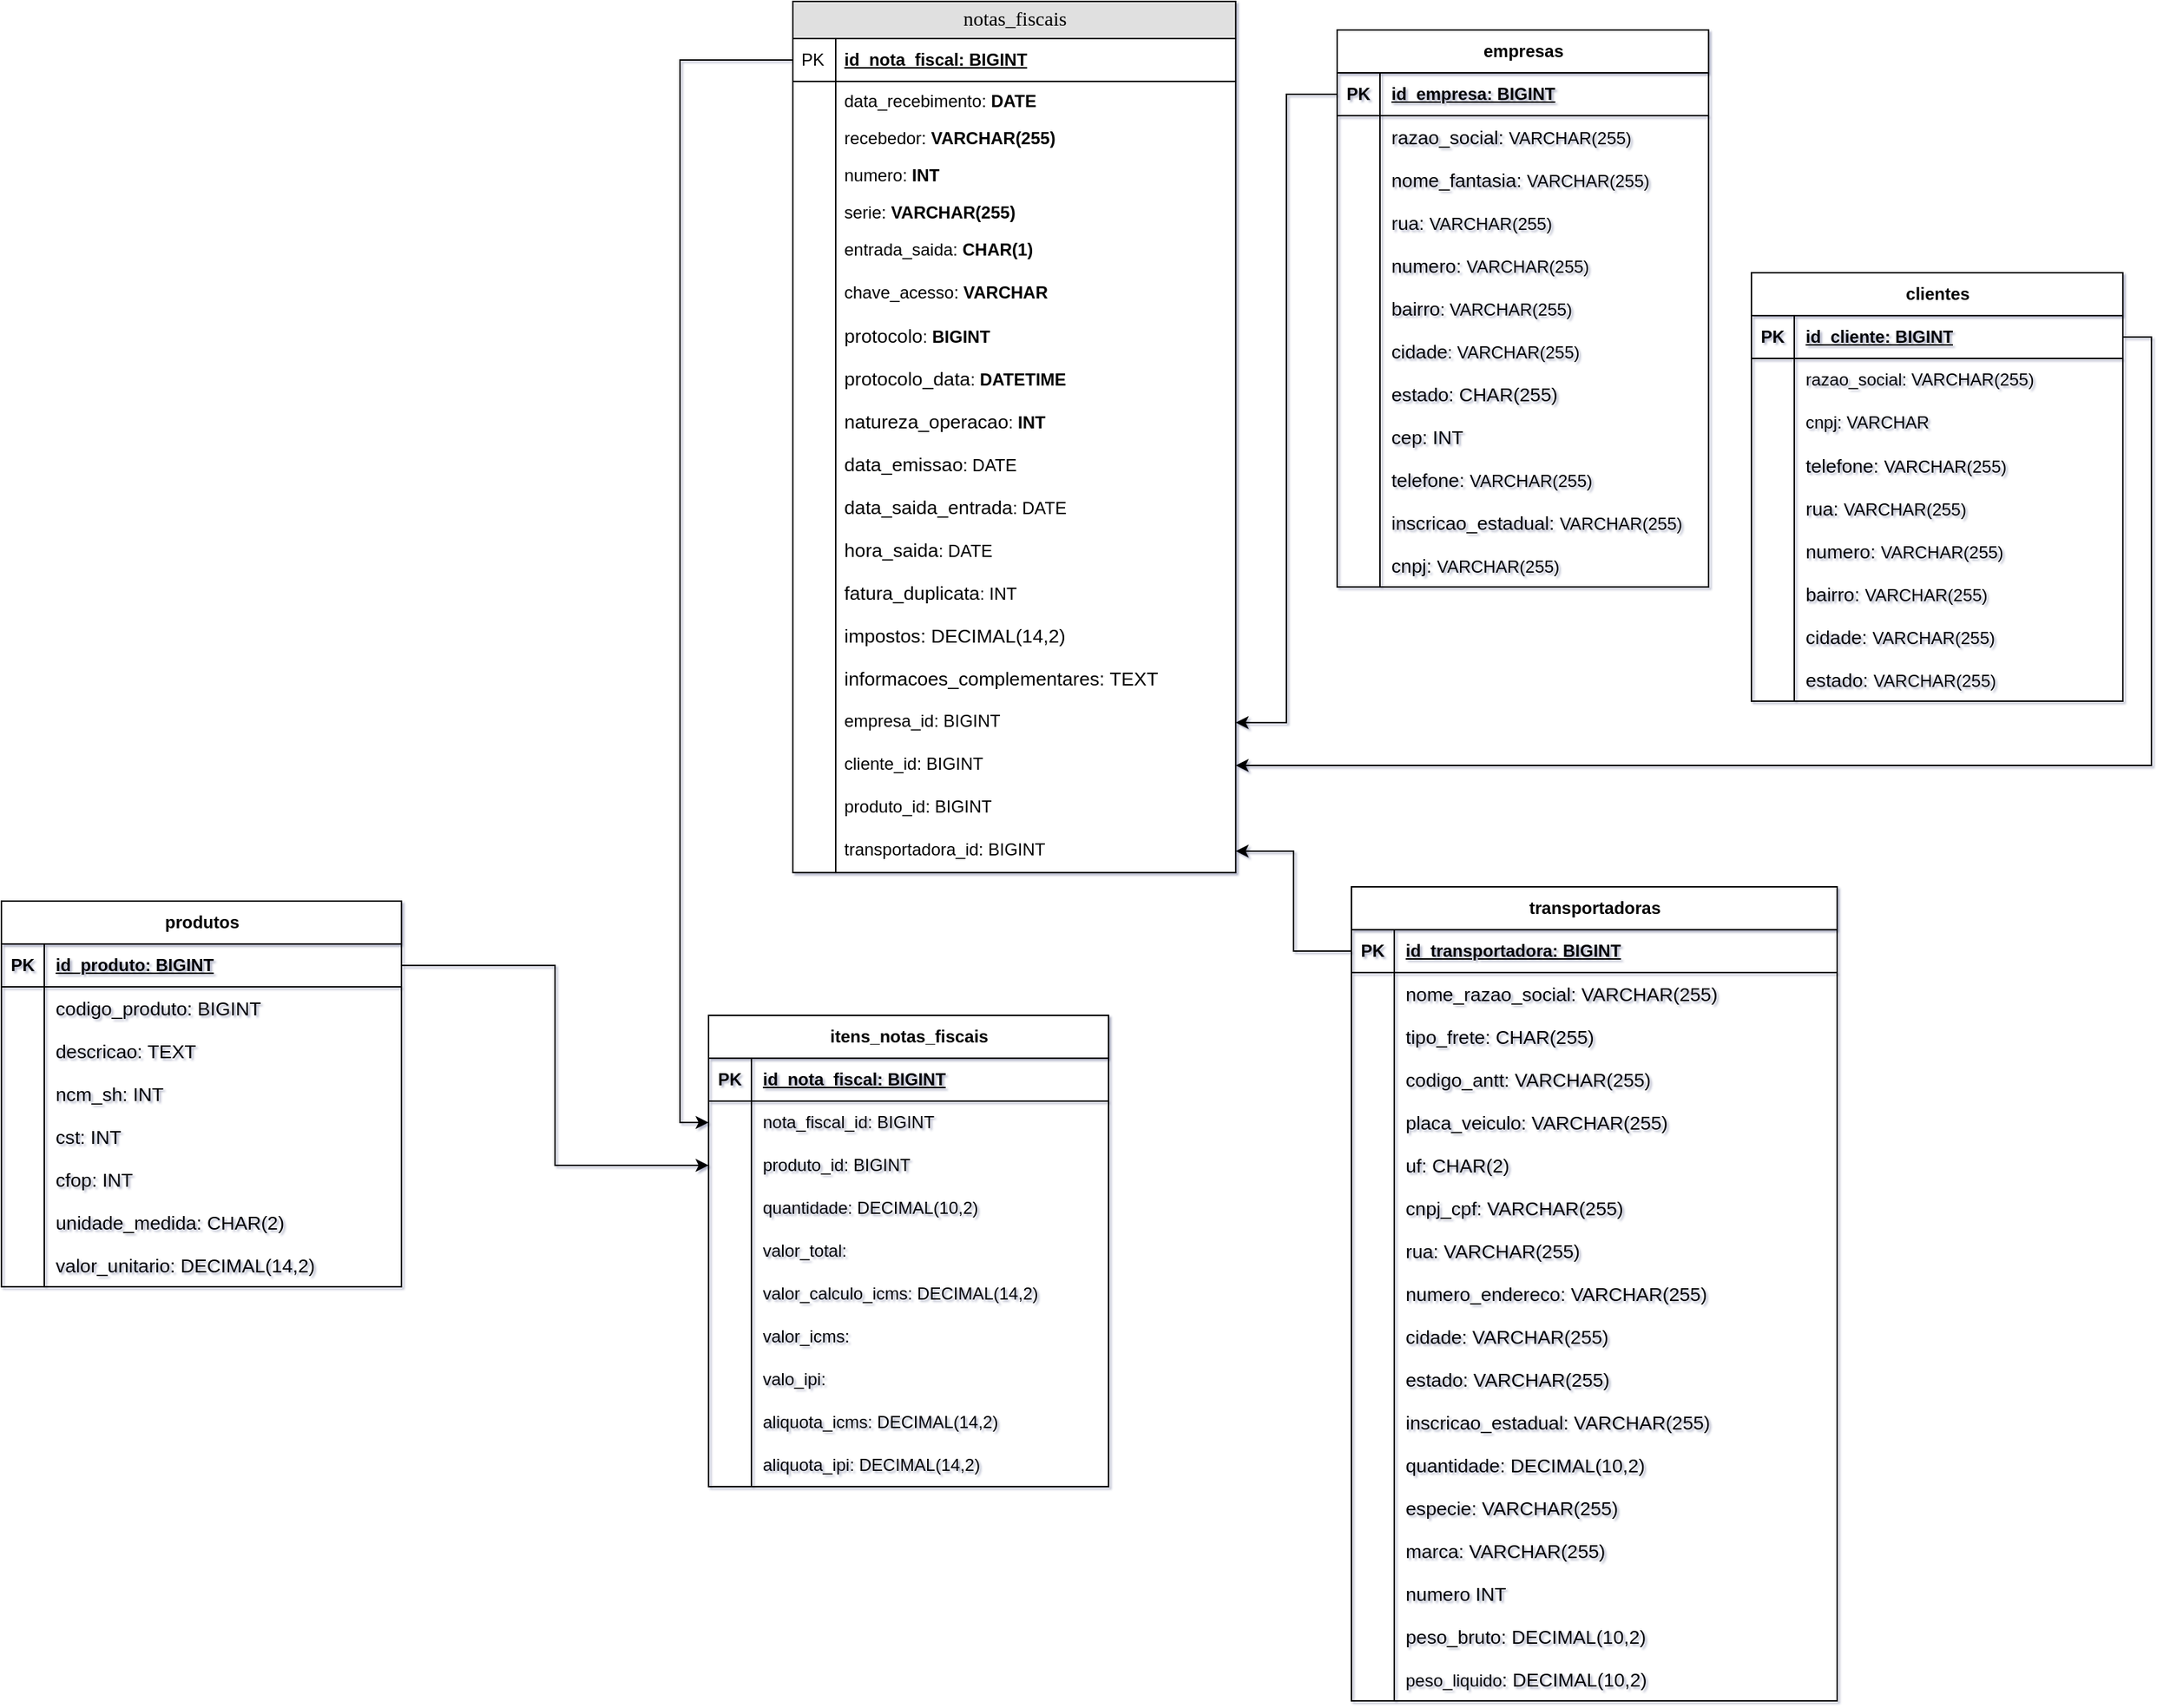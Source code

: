 <mxfile version="26.2.12">
  <diagram name="Page-1" id="e56a1550-8fbb-45ad-956c-1786394a9013">
    <mxGraphModel dx="1396" dy="714" grid="1" gridSize="10" guides="1" tooltips="1" connect="1" arrows="1" fold="1" page="1" pageScale="1" pageWidth="1169" pageHeight="827" background="none" math="0" shadow="1">
      <root>
        <mxCell id="0" />
        <mxCell id="1" parent="0" />
        <mxCell id="2e49270ec7c68f3f-80" value="notas_fiscais" style="swimlane;html=1;fontStyle=0;childLayout=stackLayout;horizontal=1;startSize=26;fillColor=light-dark(#E0E0E0,#666600);horizontalStack=0;resizeParent=1;resizeLast=0;collapsible=1;marginBottom=0;swimlaneFillColor=#ffffff;align=center;rounded=0;shadow=0;comic=0;labelBackgroundColor=none;strokeWidth=1;fontFamily=Verdana;fontSize=14" parent="1" vertex="1">
          <mxGeometry x="859" y="20" width="310" height="610" as="geometry" />
        </mxCell>
        <mxCell id="2e49270ec7c68f3f-81" value="id_nota_fiscal: BIGINT" style="shape=partialRectangle;top=0;left=0;right=0;bottom=1;html=1;align=left;verticalAlign=middle;fillColor=none;spacingLeft=34;spacingRight=4;whiteSpace=wrap;overflow=hidden;rotatable=0;points=[[0,0.5],[1,0.5]];portConstraint=eastwest;dropTarget=0;fontStyle=5;" parent="2e49270ec7c68f3f-80" vertex="1">
          <mxGeometry y="26" width="310" height="30" as="geometry" />
        </mxCell>
        <mxCell id="2e49270ec7c68f3f-82" value="PK" style="shape=partialRectangle;top=0;left=0;bottom=0;html=1;fillColor=none;align=left;verticalAlign=middle;spacingLeft=4;spacingRight=4;whiteSpace=wrap;overflow=hidden;rotatable=0;points=[];portConstraint=eastwest;part=1;" parent="2e49270ec7c68f3f-81" vertex="1" connectable="0">
          <mxGeometry width="30" height="30" as="geometry" />
        </mxCell>
        <mxCell id="2e49270ec7c68f3f-83" value="data_recebimento: &lt;b&gt;DATE&lt;/b&gt;" style="shape=partialRectangle;top=0;left=0;right=0;bottom=0;html=1;align=left;verticalAlign=top;fillColor=none;spacingLeft=34;spacingRight=4;whiteSpace=wrap;overflow=hidden;rotatable=0;points=[[0,0.5],[1,0.5]];portConstraint=eastwest;dropTarget=0;" parent="2e49270ec7c68f3f-80" vertex="1">
          <mxGeometry y="56" width="310" height="26" as="geometry" />
        </mxCell>
        <mxCell id="2e49270ec7c68f3f-84" value="" style="shape=partialRectangle;top=0;left=0;bottom=0;html=1;fillColor=none;align=left;verticalAlign=top;spacingLeft=4;spacingRight=4;whiteSpace=wrap;overflow=hidden;rotatable=0;points=[];portConstraint=eastwest;part=1;" parent="2e49270ec7c68f3f-83" vertex="1" connectable="0">
          <mxGeometry width="30" height="26" as="geometry" />
        </mxCell>
        <mxCell id="2e49270ec7c68f3f-85" value="recebedor: &lt;b&gt;VARCHAR(255)&lt;/b&gt;" style="shape=partialRectangle;top=0;left=0;right=0;bottom=0;html=1;align=left;verticalAlign=top;fillColor=none;spacingLeft=34;spacingRight=4;whiteSpace=wrap;overflow=hidden;rotatable=0;points=[[0,0.5],[1,0.5]];portConstraint=eastwest;dropTarget=0;" parent="2e49270ec7c68f3f-80" vertex="1">
          <mxGeometry y="82" width="310" height="26" as="geometry" />
        </mxCell>
        <mxCell id="2e49270ec7c68f3f-86" value="" style="shape=partialRectangle;top=0;left=0;bottom=0;html=1;fillColor=none;align=left;verticalAlign=top;spacingLeft=4;spacingRight=4;whiteSpace=wrap;overflow=hidden;rotatable=0;points=[];portConstraint=eastwest;part=1;" parent="2e49270ec7c68f3f-85" vertex="1" connectable="0">
          <mxGeometry width="30" height="26" as="geometry" />
        </mxCell>
        <mxCell id="2e49270ec7c68f3f-87" value="numero: &lt;b&gt;INT&lt;/b&gt;" style="shape=partialRectangle;top=0;left=0;right=0;bottom=0;html=1;align=left;verticalAlign=top;fillColor=none;spacingLeft=34;spacingRight=4;whiteSpace=wrap;overflow=hidden;rotatable=0;points=[[0,0.5],[1,0.5]];portConstraint=eastwest;dropTarget=0;" parent="2e49270ec7c68f3f-80" vertex="1">
          <mxGeometry y="108" width="310" height="26" as="geometry" />
        </mxCell>
        <mxCell id="2e49270ec7c68f3f-88" value="" style="shape=partialRectangle;top=0;left=0;bottom=0;html=1;fillColor=none;align=left;verticalAlign=top;spacingLeft=4;spacingRight=4;whiteSpace=wrap;overflow=hidden;rotatable=0;points=[];portConstraint=eastwest;part=1;" parent="2e49270ec7c68f3f-87" vertex="1" connectable="0">
          <mxGeometry width="30" height="26" as="geometry" />
        </mxCell>
        <mxCell id="2e49270ec7c68f3f-89" value="serie: &lt;b&gt;VARCHAR(255)&lt;/b&gt;" style="shape=partialRectangle;top=0;left=0;right=0;bottom=0;html=1;align=left;verticalAlign=top;fillColor=none;spacingLeft=34;spacingRight=4;whiteSpace=wrap;overflow=hidden;rotatable=0;points=[[0,0.5],[1,0.5]];portConstraint=eastwest;dropTarget=0;" parent="2e49270ec7c68f3f-80" vertex="1">
          <mxGeometry y="134" width="310" height="26" as="geometry" />
        </mxCell>
        <mxCell id="2e49270ec7c68f3f-90" value="" style="shape=partialRectangle;top=0;left=0;bottom=0;html=1;fillColor=none;align=left;verticalAlign=top;spacingLeft=4;spacingRight=4;whiteSpace=wrap;overflow=hidden;rotatable=0;points=[];portConstraint=eastwest;part=1;" parent="2e49270ec7c68f3f-89" vertex="1" connectable="0">
          <mxGeometry width="30" height="26" as="geometry" />
        </mxCell>
        <mxCell id="Uja_avXTEm80o_sexW-3-4" value="entrada_saida: &lt;b&gt;CHAR(1)&lt;/b&gt;" style="shape=partialRectangle;top=0;left=0;right=0;bottom=0;html=1;align=left;verticalAlign=top;fillColor=none;spacingLeft=34;spacingRight=4;whiteSpace=wrap;overflow=hidden;rotatable=0;points=[[0,0.5],[1,0.5]];portConstraint=eastwest;dropTarget=0;" parent="2e49270ec7c68f3f-80" vertex="1">
          <mxGeometry y="160" width="310" height="30" as="geometry" />
        </mxCell>
        <mxCell id="Uja_avXTEm80o_sexW-3-5" value="" style="shape=partialRectangle;top=0;left=0;bottom=0;html=1;fillColor=none;align=left;verticalAlign=top;spacingLeft=4;spacingRight=4;whiteSpace=wrap;overflow=hidden;rotatable=0;points=[];portConstraint=eastwest;part=1;" parent="Uja_avXTEm80o_sexW-3-4" vertex="1" connectable="0">
          <mxGeometry width="30" height="30" as="geometry" />
        </mxCell>
        <mxCell id="Uja_avXTEm80o_sexW-3-11" value="chave_acesso: &lt;b&gt;VARCHAR&lt;/b&gt;" style="shape=partialRectangle;top=0;left=0;right=0;bottom=0;html=1;align=left;verticalAlign=top;fillColor=none;spacingLeft=34;spacingRight=4;whiteSpace=wrap;overflow=hidden;rotatable=0;points=[[0,0.5],[1,0.5]];portConstraint=eastwest;dropTarget=0;" parent="2e49270ec7c68f3f-80" vertex="1">
          <mxGeometry y="190" width="310" height="30" as="geometry" />
        </mxCell>
        <mxCell id="Uja_avXTEm80o_sexW-3-12" value="" style="shape=partialRectangle;top=0;left=0;bottom=0;html=1;fillColor=none;align=left;verticalAlign=top;spacingLeft=4;spacingRight=4;whiteSpace=wrap;overflow=hidden;rotatable=0;points=[];portConstraint=eastwest;part=1;" parent="Uja_avXTEm80o_sexW-3-11" vertex="1" connectable="0">
          <mxGeometry width="30" height="30" as="geometry" />
        </mxCell>
        <mxCell id="Uja_avXTEm80o_sexW-3-13" value="&lt;span data-sheets-root=&quot;1&quot; style=&quot;font-size:10pt;font-family:Arial;font-style:normal;&quot;&gt;protocolo&lt;/span&gt;: &lt;b&gt;BIGINT&lt;/b&gt;" style="shape=partialRectangle;top=0;left=0;right=0;bottom=0;html=1;align=left;verticalAlign=top;fillColor=none;spacingLeft=34;spacingRight=4;whiteSpace=wrap;overflow=hidden;rotatable=0;points=[[0,0.5],[1,0.5]];portConstraint=eastwest;dropTarget=0;" parent="2e49270ec7c68f3f-80" vertex="1">
          <mxGeometry y="220" width="310" height="30" as="geometry" />
        </mxCell>
        <mxCell id="Uja_avXTEm80o_sexW-3-14" value="" style="shape=partialRectangle;top=0;left=0;bottom=0;html=1;fillColor=none;align=left;verticalAlign=top;spacingLeft=4;spacingRight=4;whiteSpace=wrap;overflow=hidden;rotatable=0;points=[];portConstraint=eastwest;part=1;" parent="Uja_avXTEm80o_sexW-3-13" vertex="1" connectable="0">
          <mxGeometry width="30" height="30" as="geometry" />
        </mxCell>
        <mxCell id="Uja_avXTEm80o_sexW-3-15" value="&lt;span data-sheets-root=&quot;1&quot; style=&quot;font-size:10pt;font-family:Arial;font-style:normal;&quot;&gt;protocolo_data&lt;/span&gt;: &lt;b&gt;DATETIME&lt;/b&gt;" style="shape=partialRectangle;top=0;left=0;right=0;bottom=0;html=1;align=left;verticalAlign=top;fillColor=none;spacingLeft=34;spacingRight=4;whiteSpace=wrap;overflow=hidden;rotatable=0;points=[[0,0.5],[1,0.5]];portConstraint=eastwest;dropTarget=0;" parent="2e49270ec7c68f3f-80" vertex="1">
          <mxGeometry y="250" width="310" height="30" as="geometry" />
        </mxCell>
        <mxCell id="Uja_avXTEm80o_sexW-3-16" value="" style="shape=partialRectangle;top=0;left=0;bottom=0;html=1;fillColor=none;align=left;verticalAlign=top;spacingLeft=4;spacingRight=4;whiteSpace=wrap;overflow=hidden;rotatable=0;points=[];portConstraint=eastwest;part=1;" parent="Uja_avXTEm80o_sexW-3-15" vertex="1" connectable="0">
          <mxGeometry width="30" height="30" as="geometry" />
        </mxCell>
        <mxCell id="Uja_avXTEm80o_sexW-3-17" value="&lt;span data-sheets-root=&quot;1&quot; style=&quot;font-size:10pt;font-family:Arial;font-style:normal;&quot;&gt;natureza_operacao&lt;/span&gt;: &lt;b&gt;INT&lt;/b&gt;" style="shape=partialRectangle;top=0;left=0;right=0;bottom=0;html=1;align=left;verticalAlign=top;fillColor=none;spacingLeft=34;spacingRight=4;whiteSpace=wrap;overflow=hidden;rotatable=0;points=[[0,0.5],[1,0.5]];portConstraint=eastwest;dropTarget=0;" parent="2e49270ec7c68f3f-80" vertex="1">
          <mxGeometry y="280" width="310" height="30" as="geometry" />
        </mxCell>
        <mxCell id="Uja_avXTEm80o_sexW-3-18" value="" style="shape=partialRectangle;top=0;left=0;bottom=0;html=1;fillColor=none;align=left;verticalAlign=top;spacingLeft=4;spacingRight=4;whiteSpace=wrap;overflow=hidden;rotatable=0;points=[];portConstraint=eastwest;part=1;" parent="Uja_avXTEm80o_sexW-3-17" vertex="1" connectable="0">
          <mxGeometry width="30" height="30" as="geometry" />
        </mxCell>
        <mxCell id="Uja_avXTEm80o_sexW-3-19" value="&lt;span data-sheets-root=&quot;1&quot; style=&quot;font-size:10pt;font-family:Arial;font-style:normal;&quot;&gt;data_emissao&lt;/span&gt;: DATE" style="shape=partialRectangle;top=0;left=0;right=0;bottom=0;html=1;align=left;verticalAlign=top;fillColor=none;spacingLeft=34;spacingRight=4;whiteSpace=wrap;overflow=hidden;rotatable=0;points=[[0,0.5],[1,0.5]];portConstraint=eastwest;dropTarget=0;" parent="2e49270ec7c68f3f-80" vertex="1">
          <mxGeometry y="310" width="310" height="30" as="geometry" />
        </mxCell>
        <mxCell id="Uja_avXTEm80o_sexW-3-20" value="" style="shape=partialRectangle;top=0;left=0;bottom=0;html=1;fillColor=none;align=left;verticalAlign=top;spacingLeft=4;spacingRight=4;whiteSpace=wrap;overflow=hidden;rotatable=0;points=[];portConstraint=eastwest;part=1;" parent="Uja_avXTEm80o_sexW-3-19" vertex="1" connectable="0">
          <mxGeometry width="30" height="30" as="geometry" />
        </mxCell>
        <mxCell id="Uja_avXTEm80o_sexW-3-21" value="&lt;span data-sheets-root=&quot;1&quot; style=&quot;font-size:10pt;font-family:Arial;font-style:normal;&quot;&gt;data_saida_entrada&lt;/span&gt;: DATE" style="shape=partialRectangle;top=0;left=0;right=0;bottom=0;html=1;align=left;verticalAlign=top;fillColor=none;spacingLeft=34;spacingRight=4;whiteSpace=wrap;overflow=hidden;rotatable=0;points=[[0,0.5],[1,0.5]];portConstraint=eastwest;dropTarget=0;" parent="2e49270ec7c68f3f-80" vertex="1">
          <mxGeometry y="340" width="310" height="30" as="geometry" />
        </mxCell>
        <mxCell id="Uja_avXTEm80o_sexW-3-22" value="" style="shape=partialRectangle;top=0;left=0;bottom=0;html=1;fillColor=none;align=left;verticalAlign=top;spacingLeft=4;spacingRight=4;whiteSpace=wrap;overflow=hidden;rotatable=0;points=[];portConstraint=eastwest;part=1;" parent="Uja_avXTEm80o_sexW-3-21" vertex="1" connectable="0">
          <mxGeometry width="30" height="30" as="geometry" />
        </mxCell>
        <mxCell id="Uja_avXTEm80o_sexW-3-25" value="&lt;span data-sheets-root=&quot;1&quot; style=&quot;font-size:10pt;font-family:Arial;font-style:normal;&quot;&gt;hora_saida&lt;/span&gt;: DATE" style="shape=partialRectangle;top=0;left=0;right=0;bottom=0;html=1;align=left;verticalAlign=top;fillColor=none;spacingLeft=34;spacingRight=4;whiteSpace=wrap;overflow=hidden;rotatable=0;points=[[0,0.5],[1,0.5]];portConstraint=eastwest;dropTarget=0;" parent="2e49270ec7c68f3f-80" vertex="1">
          <mxGeometry y="370" width="310" height="30" as="geometry" />
        </mxCell>
        <mxCell id="Uja_avXTEm80o_sexW-3-26" value="" style="shape=partialRectangle;top=0;left=0;bottom=0;html=1;fillColor=none;align=left;verticalAlign=top;spacingLeft=4;spacingRight=4;whiteSpace=wrap;overflow=hidden;rotatable=0;points=[];portConstraint=eastwest;part=1;" parent="Uja_avXTEm80o_sexW-3-25" vertex="1" connectable="0">
          <mxGeometry width="30" height="30" as="geometry" />
        </mxCell>
        <mxCell id="Uja_avXTEm80o_sexW-3-27" value="&lt;span data-sheets-root=&quot;1&quot; style=&quot;font-size:10pt;font-family:Arial;font-style:normal;&quot;&gt;fatura_duplicata&lt;/span&gt;: INT" style="shape=partialRectangle;top=0;left=0;right=0;bottom=0;html=1;align=left;verticalAlign=top;fillColor=none;spacingLeft=34;spacingRight=4;whiteSpace=wrap;overflow=hidden;rotatable=0;points=[[0,0.5],[1,0.5]];portConstraint=eastwest;dropTarget=0;" parent="2e49270ec7c68f3f-80" vertex="1">
          <mxGeometry y="400" width="310" height="30" as="geometry" />
        </mxCell>
        <mxCell id="Uja_avXTEm80o_sexW-3-28" value="" style="shape=partialRectangle;top=0;left=0;bottom=0;html=1;fillColor=none;align=left;verticalAlign=top;spacingLeft=4;spacingRight=4;whiteSpace=wrap;overflow=hidden;rotatable=0;points=[];portConstraint=eastwest;part=1;" parent="Uja_avXTEm80o_sexW-3-27" vertex="1" connectable="0">
          <mxGeometry width="30" height="30" as="geometry" />
        </mxCell>
        <mxCell id="Uja_avXTEm80o_sexW-3-29" value="&lt;span data-sheets-root=&quot;1&quot; style=&quot;font-size:10pt;font-family:Arial;font-style:normal;&quot;&gt;impostos: DECIMAL(14,2)&lt;/span&gt;" style="shape=partialRectangle;top=0;left=0;right=0;bottom=0;html=1;align=left;verticalAlign=top;fillColor=none;spacingLeft=34;spacingRight=4;whiteSpace=wrap;overflow=hidden;rotatable=0;points=[[0,0.5],[1,0.5]];portConstraint=eastwest;dropTarget=0;" parent="2e49270ec7c68f3f-80" vertex="1">
          <mxGeometry y="430" width="310" height="30" as="geometry" />
        </mxCell>
        <mxCell id="Uja_avXTEm80o_sexW-3-30" value="" style="shape=partialRectangle;top=0;left=0;bottom=0;html=1;fillColor=none;align=left;verticalAlign=top;spacingLeft=4;spacingRight=4;whiteSpace=wrap;overflow=hidden;rotatable=0;points=[];portConstraint=eastwest;part=1;" parent="Uja_avXTEm80o_sexW-3-29" vertex="1" connectable="0">
          <mxGeometry width="30" height="30" as="geometry" />
        </mxCell>
        <mxCell id="Uja_avXTEm80o_sexW-3-31" value="&lt;span data-sheets-root=&quot;1&quot; style=&quot;font-size:10pt;font-family:Arial;font-style:normal;&quot;&gt;informacoes_complementares: TEXT&lt;/span&gt;" style="shape=partialRectangle;top=0;left=0;right=0;bottom=0;html=1;align=left;verticalAlign=top;fillColor=none;spacingLeft=34;spacingRight=4;whiteSpace=wrap;overflow=hidden;rotatable=0;points=[[0,0.5],[1,0.5]];portConstraint=eastwest;dropTarget=0;" parent="2e49270ec7c68f3f-80" vertex="1">
          <mxGeometry y="460" width="310" height="30" as="geometry" />
        </mxCell>
        <mxCell id="Uja_avXTEm80o_sexW-3-32" value="" style="shape=partialRectangle;top=0;left=0;bottom=0;html=1;fillColor=none;align=left;verticalAlign=top;spacingLeft=4;spacingRight=4;whiteSpace=wrap;overflow=hidden;rotatable=0;points=[];portConstraint=eastwest;part=1;" parent="Uja_avXTEm80o_sexW-3-31" vertex="1" connectable="0">
          <mxGeometry width="30" height="30" as="geometry" />
        </mxCell>
        <mxCell id="Uja_avXTEm80o_sexW-3-33" value="empresa_id: BIGINT" style="shape=partialRectangle;top=0;left=0;right=0;bottom=0;html=1;align=left;verticalAlign=top;fillColor=none;spacingLeft=34;spacingRight=4;whiteSpace=wrap;overflow=hidden;rotatable=0;points=[[0,0.5],[1,0.5]];portConstraint=eastwest;dropTarget=0;" parent="2e49270ec7c68f3f-80" vertex="1">
          <mxGeometry y="490" width="310" height="30" as="geometry" />
        </mxCell>
        <mxCell id="Uja_avXTEm80o_sexW-3-34" value="" style="shape=partialRectangle;top=0;left=0;bottom=0;html=1;fillColor=none;align=left;verticalAlign=top;spacingLeft=4;spacingRight=4;whiteSpace=wrap;overflow=hidden;rotatable=0;points=[];portConstraint=eastwest;part=1;" parent="Uja_avXTEm80o_sexW-3-33" vertex="1" connectable="0">
          <mxGeometry width="30" height="30" as="geometry" />
        </mxCell>
        <mxCell id="Qujcc_qz391dmszqCRs3-1" value="cliente_id: BIGINT" style="shape=partialRectangle;top=0;left=0;right=0;bottom=0;html=1;align=left;verticalAlign=top;fillColor=none;spacingLeft=34;spacingRight=4;whiteSpace=wrap;overflow=hidden;rotatable=0;points=[[0,0.5],[1,0.5]];portConstraint=eastwest;dropTarget=0;" parent="2e49270ec7c68f3f-80" vertex="1">
          <mxGeometry y="520" width="310" height="30" as="geometry" />
        </mxCell>
        <mxCell id="Qujcc_qz391dmszqCRs3-2" value="" style="shape=partialRectangle;top=0;left=0;bottom=0;html=1;fillColor=none;align=left;verticalAlign=top;spacingLeft=4;spacingRight=4;whiteSpace=wrap;overflow=hidden;rotatable=0;points=[];portConstraint=eastwest;part=1;" parent="Qujcc_qz391dmszqCRs3-1" vertex="1" connectable="0">
          <mxGeometry width="30" height="30" as="geometry" />
        </mxCell>
        <mxCell id="Qujcc_qz391dmszqCRs3-3" value="produto_id: BIGINT" style="shape=partialRectangle;top=0;left=0;right=0;bottom=0;html=1;align=left;verticalAlign=top;fillColor=none;spacingLeft=34;spacingRight=4;whiteSpace=wrap;overflow=hidden;rotatable=0;points=[[0,0.5],[1,0.5]];portConstraint=eastwest;dropTarget=0;" parent="2e49270ec7c68f3f-80" vertex="1">
          <mxGeometry y="550" width="310" height="30" as="geometry" />
        </mxCell>
        <mxCell id="Qujcc_qz391dmszqCRs3-4" value="" style="shape=partialRectangle;top=0;left=0;bottom=0;html=1;fillColor=none;align=left;verticalAlign=top;spacingLeft=4;spacingRight=4;whiteSpace=wrap;overflow=hidden;rotatable=0;points=[];portConstraint=eastwest;part=1;" parent="Qujcc_qz391dmszqCRs3-3" vertex="1" connectable="0">
          <mxGeometry width="30" height="30" as="geometry" />
        </mxCell>
        <mxCell id="Qujcc_qz391dmszqCRs3-5" value="transportadora_id: BIGINT" style="shape=partialRectangle;top=0;left=0;right=0;bottom=0;html=1;align=left;verticalAlign=top;fillColor=none;spacingLeft=34;spacingRight=4;whiteSpace=wrap;overflow=hidden;rotatable=0;points=[[0,0.5],[1,0.5]];portConstraint=eastwest;dropTarget=0;" parent="2e49270ec7c68f3f-80" vertex="1">
          <mxGeometry y="580" width="310" height="30" as="geometry" />
        </mxCell>
        <mxCell id="Qujcc_qz391dmszqCRs3-6" value="" style="shape=partialRectangle;top=0;left=0;bottom=0;html=1;fillColor=none;align=left;verticalAlign=top;spacingLeft=4;spacingRight=4;whiteSpace=wrap;overflow=hidden;rotatable=0;points=[];portConstraint=eastwest;part=1;" parent="Qujcc_qz391dmszqCRs3-5" vertex="1" connectable="0">
          <mxGeometry width="30" height="30" as="geometry" />
        </mxCell>
        <mxCell id="Uja_avXTEm80o_sexW-3-100" value="empresas" style="shape=table;startSize=30;container=1;collapsible=1;childLayout=tableLayout;fixedRows=1;rowLines=0;fontStyle=1;align=center;resizeLast=1;html=1;fillColor=light-dark(#FFFFFF,#003366);" parent="1" vertex="1">
          <mxGeometry x="1240" y="40" width="260" height="390" as="geometry" />
        </mxCell>
        <mxCell id="Uja_avXTEm80o_sexW-3-101" value="" style="shape=tableRow;horizontal=0;startSize=0;swimlaneHead=0;swimlaneBody=0;fillColor=none;collapsible=0;dropTarget=0;points=[[0,0.5],[1,0.5]];portConstraint=eastwest;top=0;left=0;right=0;bottom=1;" parent="Uja_avXTEm80o_sexW-3-100" vertex="1">
          <mxGeometry y="30" width="260" height="30" as="geometry" />
        </mxCell>
        <mxCell id="Uja_avXTEm80o_sexW-3-102" value="PK" style="shape=partialRectangle;connectable=0;fillColor=none;top=0;left=0;bottom=0;right=0;fontStyle=1;overflow=hidden;whiteSpace=wrap;html=1;" parent="Uja_avXTEm80o_sexW-3-101" vertex="1">
          <mxGeometry width="30" height="30" as="geometry">
            <mxRectangle width="30" height="30" as="alternateBounds" />
          </mxGeometry>
        </mxCell>
        <mxCell id="Uja_avXTEm80o_sexW-3-103" value="id_empresa: BIGINT" style="shape=partialRectangle;connectable=0;fillColor=none;top=0;left=0;bottom=0;right=0;align=left;spacingLeft=6;fontStyle=5;overflow=hidden;whiteSpace=wrap;html=1;" parent="Uja_avXTEm80o_sexW-3-101" vertex="1">
          <mxGeometry x="30" width="230" height="30" as="geometry">
            <mxRectangle width="230" height="30" as="alternateBounds" />
          </mxGeometry>
        </mxCell>
        <mxCell id="Uja_avXTEm80o_sexW-3-104" value="" style="shape=tableRow;horizontal=0;startSize=0;swimlaneHead=0;swimlaneBody=0;fillColor=none;collapsible=0;dropTarget=0;points=[[0,0.5],[1,0.5]];portConstraint=eastwest;top=0;left=0;right=0;bottom=0;" parent="Uja_avXTEm80o_sexW-3-100" vertex="1">
          <mxGeometry y="60" width="260" height="30" as="geometry" />
        </mxCell>
        <mxCell id="Uja_avXTEm80o_sexW-3-105" value="" style="shape=partialRectangle;connectable=0;fillColor=none;top=0;left=0;bottom=0;right=0;editable=1;overflow=hidden;whiteSpace=wrap;html=1;" parent="Uja_avXTEm80o_sexW-3-104" vertex="1">
          <mxGeometry width="30" height="30" as="geometry">
            <mxRectangle width="30" height="30" as="alternateBounds" />
          </mxGeometry>
        </mxCell>
        <mxCell id="Uja_avXTEm80o_sexW-3-106" value="&lt;span data-sheets-root=&quot;1&quot; style=&quot;font-size:10pt;font-family:Arial;font-style:normal;&quot;&gt;razao_social&lt;/span&gt;&lt;span style=&quot;font-size: 10pt; font-family: Arial;&quot; data-sheets-root=&quot;1&quot;&gt;:&amp;nbsp;&lt;/span&gt;VARCHAR(255)" style="shape=partialRectangle;connectable=0;fillColor=none;top=0;left=0;bottom=0;right=0;align=left;spacingLeft=6;overflow=hidden;whiteSpace=wrap;html=1;" parent="Uja_avXTEm80o_sexW-3-104" vertex="1">
          <mxGeometry x="30" width="230" height="30" as="geometry">
            <mxRectangle width="230" height="30" as="alternateBounds" />
          </mxGeometry>
        </mxCell>
        <mxCell id="Uja_avXTEm80o_sexW-3-107" value="" style="shape=tableRow;horizontal=0;startSize=0;swimlaneHead=0;swimlaneBody=0;fillColor=none;collapsible=0;dropTarget=0;points=[[0,0.5],[1,0.5]];portConstraint=eastwest;top=0;left=0;right=0;bottom=0;" parent="Uja_avXTEm80o_sexW-3-100" vertex="1">
          <mxGeometry y="90" width="260" height="30" as="geometry" />
        </mxCell>
        <mxCell id="Uja_avXTEm80o_sexW-3-108" value="" style="shape=partialRectangle;connectable=0;fillColor=none;top=0;left=0;bottom=0;right=0;editable=1;overflow=hidden;whiteSpace=wrap;html=1;" parent="Uja_avXTEm80o_sexW-3-107" vertex="1">
          <mxGeometry width="30" height="30" as="geometry">
            <mxRectangle width="30" height="30" as="alternateBounds" />
          </mxGeometry>
        </mxCell>
        <mxCell id="Uja_avXTEm80o_sexW-3-109" value="&lt;span data-sheets-root=&quot;1&quot; style=&quot;font-size:10pt;font-family:Arial;font-style:normal;&quot;&gt;nome_fantasia&lt;/span&gt;&lt;span style=&quot;font-size: 10pt; font-family: Arial;&quot; data-sheets-root=&quot;1&quot;&gt;:&amp;nbsp;&lt;/span&gt;VARCHAR(255)" style="shape=partialRectangle;connectable=0;fillColor=none;top=0;left=0;bottom=0;right=0;align=left;spacingLeft=6;overflow=hidden;whiteSpace=wrap;html=1;" parent="Uja_avXTEm80o_sexW-3-107" vertex="1">
          <mxGeometry x="30" width="230" height="30" as="geometry">
            <mxRectangle width="230" height="30" as="alternateBounds" />
          </mxGeometry>
        </mxCell>
        <mxCell id="Uja_avXTEm80o_sexW-3-110" value="" style="shape=tableRow;horizontal=0;startSize=0;swimlaneHead=0;swimlaneBody=0;fillColor=none;collapsible=0;dropTarget=0;points=[[0,0.5],[1,0.5]];portConstraint=eastwest;top=0;left=0;right=0;bottom=0;" parent="Uja_avXTEm80o_sexW-3-100" vertex="1">
          <mxGeometry y="120" width="260" height="30" as="geometry" />
        </mxCell>
        <mxCell id="Uja_avXTEm80o_sexW-3-111" value="" style="shape=partialRectangle;connectable=0;fillColor=none;top=0;left=0;bottom=0;right=0;editable=1;overflow=hidden;whiteSpace=wrap;html=1;" parent="Uja_avXTEm80o_sexW-3-110" vertex="1">
          <mxGeometry width="30" height="30" as="geometry">
            <mxRectangle width="30" height="30" as="alternateBounds" />
          </mxGeometry>
        </mxCell>
        <mxCell id="Uja_avXTEm80o_sexW-3-112" value="&lt;span data-sheets-root=&quot;1&quot; style=&quot;font-size:10pt;font-family:Arial;font-style:normal;&quot;&gt;rua&lt;/span&gt;&lt;span style=&quot;font-size: 10pt; font-family: Arial;&quot; data-sheets-root=&quot;1&quot;&gt;:&amp;nbsp;&lt;/span&gt;VARCHAR(255)" style="shape=partialRectangle;connectable=0;fillColor=none;top=0;left=0;bottom=0;right=0;align=left;spacingLeft=6;overflow=hidden;whiteSpace=wrap;html=1;" parent="Uja_avXTEm80o_sexW-3-110" vertex="1">
          <mxGeometry x="30" width="230" height="30" as="geometry">
            <mxRectangle width="230" height="30" as="alternateBounds" />
          </mxGeometry>
        </mxCell>
        <mxCell id="Uja_avXTEm80o_sexW-3-113" value="" style="shape=tableRow;horizontal=0;startSize=0;swimlaneHead=0;swimlaneBody=0;fillColor=none;collapsible=0;dropTarget=0;points=[[0,0.5],[1,0.5]];portConstraint=eastwest;top=0;left=0;right=0;bottom=0;" parent="Uja_avXTEm80o_sexW-3-100" vertex="1">
          <mxGeometry y="150" width="260" height="30" as="geometry" />
        </mxCell>
        <mxCell id="Uja_avXTEm80o_sexW-3-114" value="" style="shape=partialRectangle;connectable=0;fillColor=none;top=0;left=0;bottom=0;right=0;editable=1;overflow=hidden;whiteSpace=wrap;html=1;" parent="Uja_avXTEm80o_sexW-3-113" vertex="1">
          <mxGeometry width="30" height="30" as="geometry">
            <mxRectangle width="30" height="30" as="alternateBounds" />
          </mxGeometry>
        </mxCell>
        <mxCell id="Uja_avXTEm80o_sexW-3-115" value="&lt;span data-sheets-root=&quot;1&quot; style=&quot;font-size:10pt;font-family:Arial;font-style:normal;&quot;&gt;numero&lt;/span&gt;&lt;span style=&quot;font-size: 10pt; font-family: Arial;&quot; data-sheets-root=&quot;1&quot;&gt;:&amp;nbsp;&lt;/span&gt;VARCHAR(255)" style="shape=partialRectangle;connectable=0;fillColor=none;top=0;left=0;bottom=0;right=0;align=left;spacingLeft=6;overflow=hidden;whiteSpace=wrap;html=1;" parent="Uja_avXTEm80o_sexW-3-113" vertex="1">
          <mxGeometry x="30" width="230" height="30" as="geometry">
            <mxRectangle width="230" height="30" as="alternateBounds" />
          </mxGeometry>
        </mxCell>
        <mxCell id="Uja_avXTEm80o_sexW-3-116" value="" style="shape=tableRow;horizontal=0;startSize=0;swimlaneHead=0;swimlaneBody=0;fillColor=none;collapsible=0;dropTarget=0;points=[[0,0.5],[1,0.5]];portConstraint=eastwest;top=0;left=0;right=0;bottom=0;" parent="Uja_avXTEm80o_sexW-3-100" vertex="1">
          <mxGeometry y="180" width="260" height="30" as="geometry" />
        </mxCell>
        <mxCell id="Uja_avXTEm80o_sexW-3-117" value="" style="shape=partialRectangle;connectable=0;fillColor=none;top=0;left=0;bottom=0;right=0;editable=1;overflow=hidden;whiteSpace=wrap;html=1;" parent="Uja_avXTEm80o_sexW-3-116" vertex="1">
          <mxGeometry width="30" height="30" as="geometry">
            <mxRectangle width="30" height="30" as="alternateBounds" />
          </mxGeometry>
        </mxCell>
        <mxCell id="Uja_avXTEm80o_sexW-3-118" value="&lt;span data-sheets-root=&quot;1&quot; style=&quot;font-size:10pt;font-family:Arial;font-style:normal;&quot;&gt;bairro&lt;/span&gt;: VARCHAR(255)" style="shape=partialRectangle;connectable=0;fillColor=none;top=0;left=0;bottom=0;right=0;align=left;spacingLeft=6;overflow=hidden;whiteSpace=wrap;html=1;" parent="Uja_avXTEm80o_sexW-3-116" vertex="1">
          <mxGeometry x="30" width="230" height="30" as="geometry">
            <mxRectangle width="230" height="30" as="alternateBounds" />
          </mxGeometry>
        </mxCell>
        <mxCell id="Uja_avXTEm80o_sexW-3-119" value="" style="shape=tableRow;horizontal=0;startSize=0;swimlaneHead=0;swimlaneBody=0;fillColor=none;collapsible=0;dropTarget=0;points=[[0,0.5],[1,0.5]];portConstraint=eastwest;top=0;left=0;right=0;bottom=0;" parent="Uja_avXTEm80o_sexW-3-100" vertex="1">
          <mxGeometry y="210" width="260" height="30" as="geometry" />
        </mxCell>
        <mxCell id="Uja_avXTEm80o_sexW-3-120" value="" style="shape=partialRectangle;connectable=0;fillColor=none;top=0;left=0;bottom=0;right=0;editable=1;overflow=hidden;whiteSpace=wrap;html=1;" parent="Uja_avXTEm80o_sexW-3-119" vertex="1">
          <mxGeometry width="30" height="30" as="geometry">
            <mxRectangle width="30" height="30" as="alternateBounds" />
          </mxGeometry>
        </mxCell>
        <mxCell id="Uja_avXTEm80o_sexW-3-121" value="&lt;span data-sheets-root=&quot;1&quot; style=&quot;font-size:10pt;font-family:Arial;font-style:normal;&quot;&gt;cidade&lt;/span&gt;: VARCHAR(255)" style="shape=partialRectangle;connectable=0;fillColor=none;top=0;left=0;bottom=0;right=0;align=left;spacingLeft=6;overflow=hidden;whiteSpace=wrap;html=1;" parent="Uja_avXTEm80o_sexW-3-119" vertex="1">
          <mxGeometry x="30" width="230" height="30" as="geometry">
            <mxRectangle width="230" height="30" as="alternateBounds" />
          </mxGeometry>
        </mxCell>
        <mxCell id="Uja_avXTEm80o_sexW-3-122" value="" style="shape=tableRow;horizontal=0;startSize=0;swimlaneHead=0;swimlaneBody=0;fillColor=none;collapsible=0;dropTarget=0;points=[[0,0.5],[1,0.5]];portConstraint=eastwest;top=0;left=0;right=0;bottom=0;" parent="Uja_avXTEm80o_sexW-3-100" vertex="1">
          <mxGeometry y="240" width="260" height="30" as="geometry" />
        </mxCell>
        <mxCell id="Uja_avXTEm80o_sexW-3-123" value="" style="shape=partialRectangle;connectable=0;fillColor=none;top=0;left=0;bottom=0;right=0;editable=1;overflow=hidden;whiteSpace=wrap;html=1;" parent="Uja_avXTEm80o_sexW-3-122" vertex="1">
          <mxGeometry width="30" height="30" as="geometry">
            <mxRectangle width="30" height="30" as="alternateBounds" />
          </mxGeometry>
        </mxCell>
        <mxCell id="Uja_avXTEm80o_sexW-3-124" value="&lt;span data-sheets-root=&quot;1&quot; style=&quot;font-size:10pt;font-family:Arial;font-style:normal;&quot;&gt;estado: CHAR(255)&lt;/span&gt;" style="shape=partialRectangle;connectable=0;fillColor=none;top=0;left=0;bottom=0;right=0;align=left;spacingLeft=6;overflow=hidden;whiteSpace=wrap;html=1;" parent="Uja_avXTEm80o_sexW-3-122" vertex="1">
          <mxGeometry x="30" width="230" height="30" as="geometry">
            <mxRectangle width="230" height="30" as="alternateBounds" />
          </mxGeometry>
        </mxCell>
        <mxCell id="Uja_avXTEm80o_sexW-3-125" value="" style="shape=tableRow;horizontal=0;startSize=0;swimlaneHead=0;swimlaneBody=0;fillColor=none;collapsible=0;dropTarget=0;points=[[0,0.5],[1,0.5]];portConstraint=eastwest;top=0;left=0;right=0;bottom=0;" parent="Uja_avXTEm80o_sexW-3-100" vertex="1">
          <mxGeometry y="270" width="260" height="30" as="geometry" />
        </mxCell>
        <mxCell id="Uja_avXTEm80o_sexW-3-126" value="" style="shape=partialRectangle;connectable=0;fillColor=none;top=0;left=0;bottom=0;right=0;editable=1;overflow=hidden;whiteSpace=wrap;html=1;" parent="Uja_avXTEm80o_sexW-3-125" vertex="1">
          <mxGeometry width="30" height="30" as="geometry">
            <mxRectangle width="30" height="30" as="alternateBounds" />
          </mxGeometry>
        </mxCell>
        <mxCell id="Uja_avXTEm80o_sexW-3-127" value="&lt;span data-sheets-root=&quot;1&quot; style=&quot;font-size:10pt;font-family:Arial;font-style:normal;&quot;&gt;cep: INT&lt;/span&gt;" style="shape=partialRectangle;connectable=0;fillColor=none;top=0;left=0;bottom=0;right=0;align=left;spacingLeft=6;overflow=hidden;whiteSpace=wrap;html=1;" parent="Uja_avXTEm80o_sexW-3-125" vertex="1">
          <mxGeometry x="30" width="230" height="30" as="geometry">
            <mxRectangle width="230" height="30" as="alternateBounds" />
          </mxGeometry>
        </mxCell>
        <mxCell id="Uja_avXTEm80o_sexW-3-128" value="" style="shape=tableRow;horizontal=0;startSize=0;swimlaneHead=0;swimlaneBody=0;fillColor=none;collapsible=0;dropTarget=0;points=[[0,0.5],[1,0.5]];portConstraint=eastwest;top=0;left=0;right=0;bottom=0;" parent="Uja_avXTEm80o_sexW-3-100" vertex="1">
          <mxGeometry y="300" width="260" height="30" as="geometry" />
        </mxCell>
        <mxCell id="Uja_avXTEm80o_sexW-3-129" value="" style="shape=partialRectangle;connectable=0;fillColor=none;top=0;left=0;bottom=0;right=0;editable=1;overflow=hidden;whiteSpace=wrap;html=1;" parent="Uja_avXTEm80o_sexW-3-128" vertex="1">
          <mxGeometry width="30" height="30" as="geometry">
            <mxRectangle width="30" height="30" as="alternateBounds" />
          </mxGeometry>
        </mxCell>
        <mxCell id="Uja_avXTEm80o_sexW-3-130" value="&lt;span data-sheets-root=&quot;1&quot; style=&quot;font-size:10pt;font-family:Arial;font-style:normal;&quot;&gt;telefone&lt;/span&gt;&lt;span style=&quot;font-size: 10pt; font-family: Arial;&quot; data-sheets-root=&quot;1&quot;&gt;:&amp;nbsp;&lt;/span&gt;VARCHAR(255)" style="shape=partialRectangle;connectable=0;fillColor=none;top=0;left=0;bottom=0;right=0;align=left;spacingLeft=6;overflow=hidden;whiteSpace=wrap;html=1;" parent="Uja_avXTEm80o_sexW-3-128" vertex="1">
          <mxGeometry x="30" width="230" height="30" as="geometry">
            <mxRectangle width="230" height="30" as="alternateBounds" />
          </mxGeometry>
        </mxCell>
        <mxCell id="Uja_avXTEm80o_sexW-3-131" value="" style="shape=tableRow;horizontal=0;startSize=0;swimlaneHead=0;swimlaneBody=0;fillColor=none;collapsible=0;dropTarget=0;points=[[0,0.5],[1,0.5]];portConstraint=eastwest;top=0;left=0;right=0;bottom=0;" parent="Uja_avXTEm80o_sexW-3-100" vertex="1">
          <mxGeometry y="330" width="260" height="30" as="geometry" />
        </mxCell>
        <mxCell id="Uja_avXTEm80o_sexW-3-132" value="" style="shape=partialRectangle;connectable=0;fillColor=none;top=0;left=0;bottom=0;right=0;editable=1;overflow=hidden;whiteSpace=wrap;html=1;" parent="Uja_avXTEm80o_sexW-3-131" vertex="1">
          <mxGeometry width="30" height="30" as="geometry">
            <mxRectangle width="30" height="30" as="alternateBounds" />
          </mxGeometry>
        </mxCell>
        <mxCell id="Uja_avXTEm80o_sexW-3-133" value="&lt;span data-sheets-root=&quot;1&quot; style=&quot;font-size:10pt;font-family:Arial;font-style:normal;&quot;&gt;inscricao_estadual&lt;/span&gt;&lt;span style=&quot;font-size: 10pt; font-family: Arial;&quot; data-sheets-root=&quot;1&quot;&gt;:&amp;nbsp;&lt;/span&gt;VARCHAR(255)" style="shape=partialRectangle;connectable=0;fillColor=none;top=0;left=0;bottom=0;right=0;align=left;spacingLeft=6;overflow=hidden;whiteSpace=wrap;html=1;" parent="Uja_avXTEm80o_sexW-3-131" vertex="1">
          <mxGeometry x="30" width="230" height="30" as="geometry">
            <mxRectangle width="230" height="30" as="alternateBounds" />
          </mxGeometry>
        </mxCell>
        <mxCell id="Uja_avXTEm80o_sexW-3-134" value="" style="shape=tableRow;horizontal=0;startSize=0;swimlaneHead=0;swimlaneBody=0;fillColor=none;collapsible=0;dropTarget=0;points=[[0,0.5],[1,0.5]];portConstraint=eastwest;top=0;left=0;right=0;bottom=0;" parent="Uja_avXTEm80o_sexW-3-100" vertex="1">
          <mxGeometry y="360" width="260" height="30" as="geometry" />
        </mxCell>
        <mxCell id="Uja_avXTEm80o_sexW-3-135" value="" style="shape=partialRectangle;connectable=0;fillColor=none;top=0;left=0;bottom=0;right=0;editable=1;overflow=hidden;whiteSpace=wrap;html=1;" parent="Uja_avXTEm80o_sexW-3-134" vertex="1">
          <mxGeometry width="30" height="30" as="geometry">
            <mxRectangle width="30" height="30" as="alternateBounds" />
          </mxGeometry>
        </mxCell>
        <mxCell id="Uja_avXTEm80o_sexW-3-136" value="&lt;span data-sheets-root=&quot;1&quot; style=&quot;font-size:10pt;font-family:Arial;font-style:normal;&quot;&gt;cnpj&lt;/span&gt;&lt;span style=&quot;font-size: 10pt; font-family: Arial;&quot; data-sheets-root=&quot;1&quot;&gt;:&amp;nbsp;&lt;/span&gt;VARCHAR(255)" style="shape=partialRectangle;connectable=0;fillColor=none;top=0;left=0;bottom=0;right=0;align=left;spacingLeft=6;overflow=hidden;whiteSpace=wrap;html=1;" parent="Uja_avXTEm80o_sexW-3-134" vertex="1">
          <mxGeometry x="30" width="230" height="30" as="geometry">
            <mxRectangle width="230" height="30" as="alternateBounds" />
          </mxGeometry>
        </mxCell>
        <mxCell id="Uja_avXTEm80o_sexW-3-143" value="&lt;font style=&quot;color: light-dark(rgb(0, 0, 0), rgb(0, 0, 0));&quot;&gt;produtos&lt;/font&gt;" style="shape=table;startSize=30;container=1;collapsible=1;childLayout=tableLayout;fixedRows=1;rowLines=0;fontStyle=1;align=center;resizeLast=1;html=1;fillColor=light-dark(#FFFFFF,#99004D);" parent="1" vertex="1">
          <mxGeometry x="305" y="650" width="280" height="270" as="geometry" />
        </mxCell>
        <mxCell id="Uja_avXTEm80o_sexW-3-144" value="" style="shape=tableRow;horizontal=0;startSize=0;swimlaneHead=0;swimlaneBody=0;fillColor=none;collapsible=0;dropTarget=0;points=[[0,0.5],[1,0.5]];portConstraint=eastwest;top=0;left=0;right=0;bottom=1;" parent="Uja_avXTEm80o_sexW-3-143" vertex="1">
          <mxGeometry y="30" width="280" height="30" as="geometry" />
        </mxCell>
        <mxCell id="Uja_avXTEm80o_sexW-3-145" value="PK" style="shape=partialRectangle;connectable=0;fillColor=none;top=0;left=0;bottom=0;right=0;fontStyle=1;overflow=hidden;whiteSpace=wrap;html=1;" parent="Uja_avXTEm80o_sexW-3-144" vertex="1">
          <mxGeometry width="30" height="30" as="geometry">
            <mxRectangle width="30" height="30" as="alternateBounds" />
          </mxGeometry>
        </mxCell>
        <mxCell id="Uja_avXTEm80o_sexW-3-146" value="id_produto: BIGINT" style="shape=partialRectangle;connectable=0;fillColor=none;top=0;left=0;bottom=0;right=0;align=left;spacingLeft=6;fontStyle=5;overflow=hidden;whiteSpace=wrap;html=1;" parent="Uja_avXTEm80o_sexW-3-144" vertex="1">
          <mxGeometry x="30" width="250" height="30" as="geometry">
            <mxRectangle width="250" height="30" as="alternateBounds" />
          </mxGeometry>
        </mxCell>
        <mxCell id="Uja_avXTEm80o_sexW-3-147" value="" style="shape=tableRow;horizontal=0;startSize=0;swimlaneHead=0;swimlaneBody=0;fillColor=none;collapsible=0;dropTarget=0;points=[[0,0.5],[1,0.5]];portConstraint=eastwest;top=0;left=0;right=0;bottom=0;" parent="Uja_avXTEm80o_sexW-3-143" vertex="1">
          <mxGeometry y="60" width="280" height="30" as="geometry" />
        </mxCell>
        <mxCell id="Uja_avXTEm80o_sexW-3-148" value="" style="shape=partialRectangle;connectable=0;fillColor=none;top=0;left=0;bottom=0;right=0;editable=1;overflow=hidden;whiteSpace=wrap;html=1;" parent="Uja_avXTEm80o_sexW-3-147" vertex="1">
          <mxGeometry width="30" height="30" as="geometry">
            <mxRectangle width="30" height="30" as="alternateBounds" />
          </mxGeometry>
        </mxCell>
        <mxCell id="Uja_avXTEm80o_sexW-3-149" value="&lt;span data-sheets-root=&quot;1&quot; style=&quot;font-size:10pt;font-family:Arial;font-style:normal;&quot;&gt;codigo_produto: BIGINT&lt;/span&gt;" style="shape=partialRectangle;connectable=0;fillColor=none;top=0;left=0;bottom=0;right=0;align=left;spacingLeft=6;overflow=hidden;whiteSpace=wrap;html=1;" parent="Uja_avXTEm80o_sexW-3-147" vertex="1">
          <mxGeometry x="30" width="250" height="30" as="geometry">
            <mxRectangle width="250" height="30" as="alternateBounds" />
          </mxGeometry>
        </mxCell>
        <mxCell id="Uja_avXTEm80o_sexW-3-150" value="" style="shape=tableRow;horizontal=0;startSize=0;swimlaneHead=0;swimlaneBody=0;fillColor=none;collapsible=0;dropTarget=0;points=[[0,0.5],[1,0.5]];portConstraint=eastwest;top=0;left=0;right=0;bottom=0;" parent="Uja_avXTEm80o_sexW-3-143" vertex="1">
          <mxGeometry y="90" width="280" height="30" as="geometry" />
        </mxCell>
        <mxCell id="Uja_avXTEm80o_sexW-3-151" value="" style="shape=partialRectangle;connectable=0;fillColor=none;top=0;left=0;bottom=0;right=0;editable=1;overflow=hidden;whiteSpace=wrap;html=1;" parent="Uja_avXTEm80o_sexW-3-150" vertex="1">
          <mxGeometry width="30" height="30" as="geometry">
            <mxRectangle width="30" height="30" as="alternateBounds" />
          </mxGeometry>
        </mxCell>
        <mxCell id="Uja_avXTEm80o_sexW-3-152" value="&lt;span data-sheets-root=&quot;1&quot; style=&quot;font-size:10pt;font-family:Arial;font-style:normal;&quot;&gt;descricao: TEXT&lt;/span&gt;" style="shape=partialRectangle;connectable=0;fillColor=none;top=0;left=0;bottom=0;right=0;align=left;spacingLeft=6;overflow=hidden;whiteSpace=wrap;html=1;" parent="Uja_avXTEm80o_sexW-3-150" vertex="1">
          <mxGeometry x="30" width="250" height="30" as="geometry">
            <mxRectangle width="250" height="30" as="alternateBounds" />
          </mxGeometry>
        </mxCell>
        <mxCell id="Uja_avXTEm80o_sexW-3-153" value="" style="shape=tableRow;horizontal=0;startSize=0;swimlaneHead=0;swimlaneBody=0;fillColor=none;collapsible=0;dropTarget=0;points=[[0,0.5],[1,0.5]];portConstraint=eastwest;top=0;left=0;right=0;bottom=0;" parent="Uja_avXTEm80o_sexW-3-143" vertex="1">
          <mxGeometry y="120" width="280" height="30" as="geometry" />
        </mxCell>
        <mxCell id="Uja_avXTEm80o_sexW-3-154" value="" style="shape=partialRectangle;connectable=0;fillColor=none;top=0;left=0;bottom=0;right=0;editable=1;overflow=hidden;whiteSpace=wrap;html=1;" parent="Uja_avXTEm80o_sexW-3-153" vertex="1">
          <mxGeometry width="30" height="30" as="geometry">
            <mxRectangle width="30" height="30" as="alternateBounds" />
          </mxGeometry>
        </mxCell>
        <mxCell id="Uja_avXTEm80o_sexW-3-155" value="&lt;span data-sheets-root=&quot;1&quot; style=&quot;font-size:10pt;font-family:Arial;font-style:normal;&quot;&gt;ncm_sh: INT&lt;/span&gt;" style="shape=partialRectangle;connectable=0;fillColor=none;top=0;left=0;bottom=0;right=0;align=left;spacingLeft=6;overflow=hidden;whiteSpace=wrap;html=1;" parent="Uja_avXTEm80o_sexW-3-153" vertex="1">
          <mxGeometry x="30" width="250" height="30" as="geometry">
            <mxRectangle width="250" height="30" as="alternateBounds" />
          </mxGeometry>
        </mxCell>
        <mxCell id="Uja_avXTEm80o_sexW-3-156" value="" style="shape=tableRow;horizontal=0;startSize=0;swimlaneHead=0;swimlaneBody=0;fillColor=none;collapsible=0;dropTarget=0;points=[[0,0.5],[1,0.5]];portConstraint=eastwest;top=0;left=0;right=0;bottom=0;" parent="Uja_avXTEm80o_sexW-3-143" vertex="1">
          <mxGeometry y="150" width="280" height="30" as="geometry" />
        </mxCell>
        <mxCell id="Uja_avXTEm80o_sexW-3-157" value="" style="shape=partialRectangle;connectable=0;fillColor=none;top=0;left=0;bottom=0;right=0;editable=1;overflow=hidden;whiteSpace=wrap;html=1;" parent="Uja_avXTEm80o_sexW-3-156" vertex="1">
          <mxGeometry width="30" height="30" as="geometry">
            <mxRectangle width="30" height="30" as="alternateBounds" />
          </mxGeometry>
        </mxCell>
        <mxCell id="Uja_avXTEm80o_sexW-3-158" value="&lt;span data-sheets-root=&quot;1&quot; style=&quot;font-size:10pt;font-family:Arial;font-style:normal;&quot;&gt;cst: INT&lt;/span&gt;" style="shape=partialRectangle;connectable=0;fillColor=none;top=0;left=0;bottom=0;right=0;align=left;spacingLeft=6;overflow=hidden;whiteSpace=wrap;html=1;" parent="Uja_avXTEm80o_sexW-3-156" vertex="1">
          <mxGeometry x="30" width="250" height="30" as="geometry">
            <mxRectangle width="250" height="30" as="alternateBounds" />
          </mxGeometry>
        </mxCell>
        <mxCell id="Uja_avXTEm80o_sexW-3-159" value="" style="shape=tableRow;horizontal=0;startSize=0;swimlaneHead=0;swimlaneBody=0;fillColor=none;collapsible=0;dropTarget=0;points=[[0,0.5],[1,0.5]];portConstraint=eastwest;top=0;left=0;right=0;bottom=0;" parent="Uja_avXTEm80o_sexW-3-143" vertex="1">
          <mxGeometry y="180" width="280" height="30" as="geometry" />
        </mxCell>
        <mxCell id="Uja_avXTEm80o_sexW-3-160" value="" style="shape=partialRectangle;connectable=0;fillColor=none;top=0;left=0;bottom=0;right=0;editable=1;overflow=hidden;whiteSpace=wrap;html=1;" parent="Uja_avXTEm80o_sexW-3-159" vertex="1">
          <mxGeometry width="30" height="30" as="geometry">
            <mxRectangle width="30" height="30" as="alternateBounds" />
          </mxGeometry>
        </mxCell>
        <mxCell id="Uja_avXTEm80o_sexW-3-161" value="&lt;span data-sheets-root=&quot;1&quot; style=&quot;font-size:10pt;font-family:Arial;font-style:normal;&quot;&gt;cfop: INT&lt;/span&gt;" style="shape=partialRectangle;connectable=0;fillColor=none;top=0;left=0;bottom=0;right=0;align=left;spacingLeft=6;overflow=hidden;whiteSpace=wrap;html=1;" parent="Uja_avXTEm80o_sexW-3-159" vertex="1">
          <mxGeometry x="30" width="250" height="30" as="geometry">
            <mxRectangle width="250" height="30" as="alternateBounds" />
          </mxGeometry>
        </mxCell>
        <mxCell id="Uja_avXTEm80o_sexW-3-162" value="" style="shape=tableRow;horizontal=0;startSize=0;swimlaneHead=0;swimlaneBody=0;fillColor=none;collapsible=0;dropTarget=0;points=[[0,0.5],[1,0.5]];portConstraint=eastwest;top=0;left=0;right=0;bottom=0;" parent="Uja_avXTEm80o_sexW-3-143" vertex="1">
          <mxGeometry y="210" width="280" height="30" as="geometry" />
        </mxCell>
        <mxCell id="Uja_avXTEm80o_sexW-3-163" value="" style="shape=partialRectangle;connectable=0;fillColor=none;top=0;left=0;bottom=0;right=0;editable=1;overflow=hidden;whiteSpace=wrap;html=1;" parent="Uja_avXTEm80o_sexW-3-162" vertex="1">
          <mxGeometry width="30" height="30" as="geometry">
            <mxRectangle width="30" height="30" as="alternateBounds" />
          </mxGeometry>
        </mxCell>
        <mxCell id="Uja_avXTEm80o_sexW-3-164" value="&lt;span data-sheets-root=&quot;1&quot; style=&quot;font-size:10pt;font-family:Arial;font-style:normal;&quot;&gt;unidade_medida: CHAR(2)&lt;/span&gt;" style="shape=partialRectangle;connectable=0;fillColor=none;top=0;left=0;bottom=0;right=0;align=left;spacingLeft=6;overflow=hidden;whiteSpace=wrap;html=1;" parent="Uja_avXTEm80o_sexW-3-162" vertex="1">
          <mxGeometry x="30" width="250" height="30" as="geometry">
            <mxRectangle width="250" height="30" as="alternateBounds" />
          </mxGeometry>
        </mxCell>
        <mxCell id="Uja_avXTEm80o_sexW-3-168" value="" style="shape=tableRow;horizontal=0;startSize=0;swimlaneHead=0;swimlaneBody=0;fillColor=none;collapsible=0;dropTarget=0;points=[[0,0.5],[1,0.5]];portConstraint=eastwest;top=0;left=0;right=0;bottom=0;" parent="Uja_avXTEm80o_sexW-3-143" vertex="1">
          <mxGeometry y="240" width="280" height="30" as="geometry" />
        </mxCell>
        <mxCell id="Uja_avXTEm80o_sexW-3-169" value="" style="shape=partialRectangle;connectable=0;fillColor=none;top=0;left=0;bottom=0;right=0;editable=1;overflow=hidden;whiteSpace=wrap;html=1;" parent="Uja_avXTEm80o_sexW-3-168" vertex="1">
          <mxGeometry width="30" height="30" as="geometry">
            <mxRectangle width="30" height="30" as="alternateBounds" />
          </mxGeometry>
        </mxCell>
        <mxCell id="Uja_avXTEm80o_sexW-3-170" value="&lt;span data-sheets-root=&quot;1&quot; style=&quot;font-size:10pt;font-family:Arial;font-style:normal;&quot;&gt;valor_unitario&lt;/span&gt;&lt;span style=&quot;font-family: Arial; font-size: 13.333px;&quot;&gt;: DECIMAL(14,2)&lt;/span&gt;" style="shape=partialRectangle;connectable=0;fillColor=none;top=0;left=0;bottom=0;right=0;align=left;spacingLeft=6;overflow=hidden;whiteSpace=wrap;html=1;" parent="Uja_avXTEm80o_sexW-3-168" vertex="1">
          <mxGeometry x="30" width="250" height="30" as="geometry">
            <mxRectangle width="250" height="30" as="alternateBounds" />
          </mxGeometry>
        </mxCell>
        <mxCell id="Uja_avXTEm80o_sexW-3-192" value="&lt;font style=&quot;color: light-dark(rgb(0, 0, 0), rgb(0, 0, 0));&quot;&gt;transportadoras&lt;/font&gt;" style="shape=table;startSize=30;container=1;collapsible=1;childLayout=tableLayout;fixedRows=1;rowLines=0;fontStyle=1;align=center;resizeLast=1;html=1;fillColor=light-dark(#FFFFFF,#F19C99);" parent="1" vertex="1">
          <mxGeometry x="1250" y="640" width="340" height="570" as="geometry" />
        </mxCell>
        <mxCell id="Uja_avXTEm80o_sexW-3-193" value="" style="shape=tableRow;horizontal=0;startSize=0;swimlaneHead=0;swimlaneBody=0;fillColor=none;collapsible=0;dropTarget=0;points=[[0,0.5],[1,0.5]];portConstraint=eastwest;top=0;left=0;right=0;bottom=1;" parent="Uja_avXTEm80o_sexW-3-192" vertex="1">
          <mxGeometry y="30" width="340" height="30" as="geometry" />
        </mxCell>
        <mxCell id="Uja_avXTEm80o_sexW-3-194" value="PK" style="shape=partialRectangle;connectable=0;fillColor=none;top=0;left=0;bottom=0;right=0;fontStyle=1;overflow=hidden;whiteSpace=wrap;html=1;" parent="Uja_avXTEm80o_sexW-3-193" vertex="1">
          <mxGeometry width="30" height="30" as="geometry">
            <mxRectangle width="30" height="30" as="alternateBounds" />
          </mxGeometry>
        </mxCell>
        <mxCell id="Uja_avXTEm80o_sexW-3-195" value="id_transportadora: BIGINT" style="shape=partialRectangle;connectable=0;fillColor=none;top=0;left=0;bottom=0;right=0;align=left;spacingLeft=6;fontStyle=5;overflow=hidden;whiteSpace=wrap;html=1;" parent="Uja_avXTEm80o_sexW-3-193" vertex="1">
          <mxGeometry x="30" width="310" height="30" as="geometry">
            <mxRectangle width="310" height="30" as="alternateBounds" />
          </mxGeometry>
        </mxCell>
        <mxCell id="Uja_avXTEm80o_sexW-3-196" value="" style="shape=tableRow;horizontal=0;startSize=0;swimlaneHead=0;swimlaneBody=0;fillColor=none;collapsible=0;dropTarget=0;points=[[0,0.5],[1,0.5]];portConstraint=eastwest;top=0;left=0;right=0;bottom=0;" parent="Uja_avXTEm80o_sexW-3-192" vertex="1">
          <mxGeometry y="60" width="340" height="30" as="geometry" />
        </mxCell>
        <mxCell id="Uja_avXTEm80o_sexW-3-197" value="" style="shape=partialRectangle;connectable=0;fillColor=none;top=0;left=0;bottom=0;right=0;editable=1;overflow=hidden;whiteSpace=wrap;html=1;" parent="Uja_avXTEm80o_sexW-3-196" vertex="1">
          <mxGeometry width="30" height="30" as="geometry">
            <mxRectangle width="30" height="30" as="alternateBounds" />
          </mxGeometry>
        </mxCell>
        <mxCell id="Uja_avXTEm80o_sexW-3-198" value="&lt;span data-sheets-root=&quot;1&quot; style=&quot;font-size:10pt;font-family:Arial;font-style:normal;&quot;&gt;nome_razao_social: VARCHAR(255)&lt;/span&gt;" style="shape=partialRectangle;connectable=0;fillColor=none;top=0;left=0;bottom=0;right=0;align=left;spacingLeft=6;overflow=hidden;whiteSpace=wrap;html=1;" parent="Uja_avXTEm80o_sexW-3-196" vertex="1">
          <mxGeometry x="30" width="310" height="30" as="geometry">
            <mxRectangle width="310" height="30" as="alternateBounds" />
          </mxGeometry>
        </mxCell>
        <mxCell id="Uja_avXTEm80o_sexW-3-199" value="" style="shape=tableRow;horizontal=0;startSize=0;swimlaneHead=0;swimlaneBody=0;fillColor=none;collapsible=0;dropTarget=0;points=[[0,0.5],[1,0.5]];portConstraint=eastwest;top=0;left=0;right=0;bottom=0;" parent="Uja_avXTEm80o_sexW-3-192" vertex="1">
          <mxGeometry y="90" width="340" height="30" as="geometry" />
        </mxCell>
        <mxCell id="Uja_avXTEm80o_sexW-3-200" value="" style="shape=partialRectangle;connectable=0;fillColor=none;top=0;left=0;bottom=0;right=0;editable=1;overflow=hidden;whiteSpace=wrap;html=1;" parent="Uja_avXTEm80o_sexW-3-199" vertex="1">
          <mxGeometry width="30" height="30" as="geometry">
            <mxRectangle width="30" height="30" as="alternateBounds" />
          </mxGeometry>
        </mxCell>
        <mxCell id="Uja_avXTEm80o_sexW-3-201" value="&lt;span data-sheets-root=&quot;1&quot; style=&quot;font-size:10pt;font-family:Arial;font-style:normal;&quot;&gt;tipo_frete: CHAR(255)&lt;/span&gt;" style="shape=partialRectangle;connectable=0;fillColor=none;top=0;left=0;bottom=0;right=0;align=left;spacingLeft=6;overflow=hidden;whiteSpace=wrap;html=1;" parent="Uja_avXTEm80o_sexW-3-199" vertex="1">
          <mxGeometry x="30" width="310" height="30" as="geometry">
            <mxRectangle width="310" height="30" as="alternateBounds" />
          </mxGeometry>
        </mxCell>
        <mxCell id="Uja_avXTEm80o_sexW-3-202" value="" style="shape=tableRow;horizontal=0;startSize=0;swimlaneHead=0;swimlaneBody=0;fillColor=none;collapsible=0;dropTarget=0;points=[[0,0.5],[1,0.5]];portConstraint=eastwest;top=0;left=0;right=0;bottom=0;" parent="Uja_avXTEm80o_sexW-3-192" vertex="1">
          <mxGeometry y="120" width="340" height="30" as="geometry" />
        </mxCell>
        <mxCell id="Uja_avXTEm80o_sexW-3-203" value="" style="shape=partialRectangle;connectable=0;fillColor=none;top=0;left=0;bottom=0;right=0;editable=1;overflow=hidden;whiteSpace=wrap;html=1;" parent="Uja_avXTEm80o_sexW-3-202" vertex="1">
          <mxGeometry width="30" height="30" as="geometry">
            <mxRectangle width="30" height="30" as="alternateBounds" />
          </mxGeometry>
        </mxCell>
        <mxCell id="Uja_avXTEm80o_sexW-3-204" value="&lt;span data-sheets-root=&quot;1&quot; style=&quot;font-size:10pt;font-family:Arial;font-style:normal;&quot;&gt;codigo_antt&lt;/span&gt;&lt;span style=&quot;font-family: Arial; font-size: 13.333px;&quot;&gt;: VARCHAR(255)&lt;/span&gt;" style="shape=partialRectangle;connectable=0;fillColor=none;top=0;left=0;bottom=0;right=0;align=left;spacingLeft=6;overflow=hidden;whiteSpace=wrap;html=1;" parent="Uja_avXTEm80o_sexW-3-202" vertex="1">
          <mxGeometry x="30" width="310" height="30" as="geometry">
            <mxRectangle width="310" height="30" as="alternateBounds" />
          </mxGeometry>
        </mxCell>
        <mxCell id="Uja_avXTEm80o_sexW-3-205" value="" style="shape=tableRow;horizontal=0;startSize=0;swimlaneHead=0;swimlaneBody=0;fillColor=none;collapsible=0;dropTarget=0;points=[[0,0.5],[1,0.5]];portConstraint=eastwest;top=0;left=0;right=0;bottom=0;" parent="Uja_avXTEm80o_sexW-3-192" vertex="1">
          <mxGeometry y="150" width="340" height="30" as="geometry" />
        </mxCell>
        <mxCell id="Uja_avXTEm80o_sexW-3-206" value="" style="shape=partialRectangle;connectable=0;fillColor=none;top=0;left=0;bottom=0;right=0;editable=1;overflow=hidden;whiteSpace=wrap;html=1;" parent="Uja_avXTEm80o_sexW-3-205" vertex="1">
          <mxGeometry width="30" height="30" as="geometry">
            <mxRectangle width="30" height="30" as="alternateBounds" />
          </mxGeometry>
        </mxCell>
        <mxCell id="Uja_avXTEm80o_sexW-3-207" value="&lt;span data-sheets-root=&quot;1&quot; style=&quot;font-size:10pt;font-family:Arial;font-style:normal;&quot;&gt;placa_veiculo&lt;/span&gt;&lt;span style=&quot;font-family: Arial; font-size: 13.333px;&quot;&gt;: VARCHAR(255)&lt;/span&gt;" style="shape=partialRectangle;connectable=0;fillColor=none;top=0;left=0;bottom=0;right=0;align=left;spacingLeft=6;overflow=hidden;whiteSpace=wrap;html=1;" parent="Uja_avXTEm80o_sexW-3-205" vertex="1">
          <mxGeometry x="30" width="310" height="30" as="geometry">
            <mxRectangle width="310" height="30" as="alternateBounds" />
          </mxGeometry>
        </mxCell>
        <mxCell id="Uja_avXTEm80o_sexW-3-208" value="" style="shape=tableRow;horizontal=0;startSize=0;swimlaneHead=0;swimlaneBody=0;fillColor=none;collapsible=0;dropTarget=0;points=[[0,0.5],[1,0.5]];portConstraint=eastwest;top=0;left=0;right=0;bottom=0;" parent="Uja_avXTEm80o_sexW-3-192" vertex="1">
          <mxGeometry y="180" width="340" height="30" as="geometry" />
        </mxCell>
        <mxCell id="Uja_avXTEm80o_sexW-3-209" value="" style="shape=partialRectangle;connectable=0;fillColor=none;top=0;left=0;bottom=0;right=0;editable=1;overflow=hidden;whiteSpace=wrap;html=1;" parent="Uja_avXTEm80o_sexW-3-208" vertex="1">
          <mxGeometry width="30" height="30" as="geometry">
            <mxRectangle width="30" height="30" as="alternateBounds" />
          </mxGeometry>
        </mxCell>
        <mxCell id="Uja_avXTEm80o_sexW-3-210" value="&lt;span data-sheets-root=&quot;1&quot; style=&quot;font-size:10pt;font-family:Arial;font-style:normal;&quot;&gt;uf: CHAR(2)&lt;/span&gt;" style="shape=partialRectangle;connectable=0;fillColor=none;top=0;left=0;bottom=0;right=0;align=left;spacingLeft=6;overflow=hidden;whiteSpace=wrap;html=1;" parent="Uja_avXTEm80o_sexW-3-208" vertex="1">
          <mxGeometry x="30" width="310" height="30" as="geometry">
            <mxRectangle width="310" height="30" as="alternateBounds" />
          </mxGeometry>
        </mxCell>
        <mxCell id="Uja_avXTEm80o_sexW-3-211" value="" style="shape=tableRow;horizontal=0;startSize=0;swimlaneHead=0;swimlaneBody=0;fillColor=none;collapsible=0;dropTarget=0;points=[[0,0.5],[1,0.5]];portConstraint=eastwest;top=0;left=0;right=0;bottom=0;" parent="Uja_avXTEm80o_sexW-3-192" vertex="1">
          <mxGeometry y="210" width="340" height="30" as="geometry" />
        </mxCell>
        <mxCell id="Uja_avXTEm80o_sexW-3-212" value="" style="shape=partialRectangle;connectable=0;fillColor=none;top=0;left=0;bottom=0;right=0;editable=1;overflow=hidden;whiteSpace=wrap;html=1;" parent="Uja_avXTEm80o_sexW-3-211" vertex="1">
          <mxGeometry width="30" height="30" as="geometry">
            <mxRectangle width="30" height="30" as="alternateBounds" />
          </mxGeometry>
        </mxCell>
        <mxCell id="Uja_avXTEm80o_sexW-3-213" value="&lt;span data-sheets-root=&quot;1&quot; style=&quot;font-size:10pt;font-family:Arial;font-style:normal;&quot;&gt;cnpj_cpf&lt;/span&gt;&lt;span style=&quot;font-family: Arial; font-size: 13.333px;&quot;&gt;: VARCHAR(255)&lt;/span&gt;" style="shape=partialRectangle;connectable=0;fillColor=none;top=0;left=0;bottom=0;right=0;align=left;spacingLeft=6;overflow=hidden;whiteSpace=wrap;html=1;" parent="Uja_avXTEm80o_sexW-3-211" vertex="1">
          <mxGeometry x="30" width="310" height="30" as="geometry">
            <mxRectangle width="310" height="30" as="alternateBounds" />
          </mxGeometry>
        </mxCell>
        <mxCell id="Uja_avXTEm80o_sexW-3-214" value="" style="shape=tableRow;horizontal=0;startSize=0;swimlaneHead=0;swimlaneBody=0;fillColor=none;collapsible=0;dropTarget=0;points=[[0,0.5],[1,0.5]];portConstraint=eastwest;top=0;left=0;right=0;bottom=0;" parent="Uja_avXTEm80o_sexW-3-192" vertex="1">
          <mxGeometry y="240" width="340" height="30" as="geometry" />
        </mxCell>
        <mxCell id="Uja_avXTEm80o_sexW-3-215" value="" style="shape=partialRectangle;connectable=0;fillColor=none;top=0;left=0;bottom=0;right=0;editable=1;overflow=hidden;whiteSpace=wrap;html=1;" parent="Uja_avXTEm80o_sexW-3-214" vertex="1">
          <mxGeometry width="30" height="30" as="geometry">
            <mxRectangle width="30" height="30" as="alternateBounds" />
          </mxGeometry>
        </mxCell>
        <mxCell id="Uja_avXTEm80o_sexW-3-216" value="&lt;span data-sheets-root=&quot;1&quot; style=&quot;font-size:10pt;font-family:Arial;font-style:normal;&quot;&gt;rua&lt;/span&gt;&lt;span style=&quot;font-family: Arial; font-size: 13.333px;&quot;&gt;: VARCHAR(255)&lt;/span&gt;" style="shape=partialRectangle;connectable=0;fillColor=none;top=0;left=0;bottom=0;right=0;align=left;spacingLeft=6;overflow=hidden;whiteSpace=wrap;html=1;" parent="Uja_avXTEm80o_sexW-3-214" vertex="1">
          <mxGeometry x="30" width="310" height="30" as="geometry">
            <mxRectangle width="310" height="30" as="alternateBounds" />
          </mxGeometry>
        </mxCell>
        <mxCell id="Uja_avXTEm80o_sexW-3-217" value="" style="shape=tableRow;horizontal=0;startSize=0;swimlaneHead=0;swimlaneBody=0;fillColor=none;collapsible=0;dropTarget=0;points=[[0,0.5],[1,0.5]];portConstraint=eastwest;top=0;left=0;right=0;bottom=0;" parent="Uja_avXTEm80o_sexW-3-192" vertex="1">
          <mxGeometry y="270" width="340" height="30" as="geometry" />
        </mxCell>
        <mxCell id="Uja_avXTEm80o_sexW-3-218" value="" style="shape=partialRectangle;connectable=0;fillColor=none;top=0;left=0;bottom=0;right=0;editable=1;overflow=hidden;whiteSpace=wrap;html=1;" parent="Uja_avXTEm80o_sexW-3-217" vertex="1">
          <mxGeometry width="30" height="30" as="geometry">
            <mxRectangle width="30" height="30" as="alternateBounds" />
          </mxGeometry>
        </mxCell>
        <mxCell id="Uja_avXTEm80o_sexW-3-219" value="&lt;span data-sheets-root=&quot;1&quot; style=&quot;font-size:10pt;font-family:Arial;font-style:normal;&quot;&gt;numero_endereco&lt;/span&gt;&lt;span style=&quot;font-family: Arial; font-size: 13.333px;&quot;&gt;: VARCHAR(255)&lt;/span&gt;" style="shape=partialRectangle;connectable=0;fillColor=none;top=0;left=0;bottom=0;right=0;align=left;spacingLeft=6;overflow=hidden;whiteSpace=wrap;html=1;" parent="Uja_avXTEm80o_sexW-3-217" vertex="1">
          <mxGeometry x="30" width="310" height="30" as="geometry">
            <mxRectangle width="310" height="30" as="alternateBounds" />
          </mxGeometry>
        </mxCell>
        <mxCell id="Uja_avXTEm80o_sexW-3-220" value="" style="shape=tableRow;horizontal=0;startSize=0;swimlaneHead=0;swimlaneBody=0;fillColor=none;collapsible=0;dropTarget=0;points=[[0,0.5],[1,0.5]];portConstraint=eastwest;top=0;left=0;right=0;bottom=0;" parent="Uja_avXTEm80o_sexW-3-192" vertex="1">
          <mxGeometry y="300" width="340" height="30" as="geometry" />
        </mxCell>
        <mxCell id="Uja_avXTEm80o_sexW-3-221" value="" style="shape=partialRectangle;connectable=0;fillColor=none;top=0;left=0;bottom=0;right=0;editable=1;overflow=hidden;whiteSpace=wrap;html=1;" parent="Uja_avXTEm80o_sexW-3-220" vertex="1">
          <mxGeometry width="30" height="30" as="geometry">
            <mxRectangle width="30" height="30" as="alternateBounds" />
          </mxGeometry>
        </mxCell>
        <mxCell id="Uja_avXTEm80o_sexW-3-222" value="&lt;span data-sheets-root=&quot;1&quot; style=&quot;font-size:10pt;font-family:Arial;font-style:normal;&quot;&gt;cidade&lt;/span&gt;&lt;span style=&quot;font-family: Arial; font-size: 13.333px;&quot;&gt;: VARCHAR(255)&lt;/span&gt;" style="shape=partialRectangle;connectable=0;fillColor=none;top=0;left=0;bottom=0;right=0;align=left;spacingLeft=6;overflow=hidden;whiteSpace=wrap;html=1;" parent="Uja_avXTEm80o_sexW-3-220" vertex="1">
          <mxGeometry x="30" width="310" height="30" as="geometry">
            <mxRectangle width="310" height="30" as="alternateBounds" />
          </mxGeometry>
        </mxCell>
        <mxCell id="Uja_avXTEm80o_sexW-3-223" value="" style="shape=tableRow;horizontal=0;startSize=0;swimlaneHead=0;swimlaneBody=0;fillColor=none;collapsible=0;dropTarget=0;points=[[0,0.5],[1,0.5]];portConstraint=eastwest;top=0;left=0;right=0;bottom=0;" parent="Uja_avXTEm80o_sexW-3-192" vertex="1">
          <mxGeometry y="330" width="340" height="30" as="geometry" />
        </mxCell>
        <mxCell id="Uja_avXTEm80o_sexW-3-224" value="" style="shape=partialRectangle;connectable=0;fillColor=none;top=0;left=0;bottom=0;right=0;editable=1;overflow=hidden;whiteSpace=wrap;html=1;" parent="Uja_avXTEm80o_sexW-3-223" vertex="1">
          <mxGeometry width="30" height="30" as="geometry">
            <mxRectangle width="30" height="30" as="alternateBounds" />
          </mxGeometry>
        </mxCell>
        <mxCell id="Uja_avXTEm80o_sexW-3-225" value="&lt;span data-sheets-root=&quot;1&quot; style=&quot;font-size:10pt;font-family:Arial;font-style:normal;&quot;&gt;estado&lt;/span&gt;&lt;span style=&quot;font-family: Arial; font-size: 13.333px;&quot;&gt;: VARCHAR(255)&lt;/span&gt;" style="shape=partialRectangle;connectable=0;fillColor=none;top=0;left=0;bottom=0;right=0;align=left;spacingLeft=6;overflow=hidden;whiteSpace=wrap;html=1;" parent="Uja_avXTEm80o_sexW-3-223" vertex="1">
          <mxGeometry x="30" width="310" height="30" as="geometry">
            <mxRectangle width="310" height="30" as="alternateBounds" />
          </mxGeometry>
        </mxCell>
        <mxCell id="Uja_avXTEm80o_sexW-3-226" value="" style="shape=tableRow;horizontal=0;startSize=0;swimlaneHead=0;swimlaneBody=0;fillColor=none;collapsible=0;dropTarget=0;points=[[0,0.5],[1,0.5]];portConstraint=eastwest;top=0;left=0;right=0;bottom=0;" parent="Uja_avXTEm80o_sexW-3-192" vertex="1">
          <mxGeometry y="360" width="340" height="30" as="geometry" />
        </mxCell>
        <mxCell id="Uja_avXTEm80o_sexW-3-227" value="" style="shape=partialRectangle;connectable=0;fillColor=none;top=0;left=0;bottom=0;right=0;editable=1;overflow=hidden;whiteSpace=wrap;html=1;" parent="Uja_avXTEm80o_sexW-3-226" vertex="1">
          <mxGeometry width="30" height="30" as="geometry">
            <mxRectangle width="30" height="30" as="alternateBounds" />
          </mxGeometry>
        </mxCell>
        <mxCell id="Uja_avXTEm80o_sexW-3-228" value="&lt;span data-sheets-root=&quot;1&quot; style=&quot;font-size:10pt;font-family:Arial;font-style:normal;&quot;&gt;inscricao_estadual&lt;/span&gt;&lt;span style=&quot;font-family: Arial; font-size: 13.333px;&quot;&gt;: VARCHAR(255)&lt;/span&gt;" style="shape=partialRectangle;connectable=0;fillColor=none;top=0;left=0;bottom=0;right=0;align=left;spacingLeft=6;overflow=hidden;whiteSpace=wrap;html=1;" parent="Uja_avXTEm80o_sexW-3-226" vertex="1">
          <mxGeometry x="30" width="310" height="30" as="geometry">
            <mxRectangle width="310" height="30" as="alternateBounds" />
          </mxGeometry>
        </mxCell>
        <mxCell id="Uja_avXTEm80o_sexW-3-229" value="" style="shape=tableRow;horizontal=0;startSize=0;swimlaneHead=0;swimlaneBody=0;fillColor=none;collapsible=0;dropTarget=0;points=[[0,0.5],[1,0.5]];portConstraint=eastwest;top=0;left=0;right=0;bottom=0;" parent="Uja_avXTEm80o_sexW-3-192" vertex="1">
          <mxGeometry y="390" width="340" height="30" as="geometry" />
        </mxCell>
        <mxCell id="Uja_avXTEm80o_sexW-3-230" value="" style="shape=partialRectangle;connectable=0;fillColor=none;top=0;left=0;bottom=0;right=0;editable=1;overflow=hidden;whiteSpace=wrap;html=1;" parent="Uja_avXTEm80o_sexW-3-229" vertex="1">
          <mxGeometry width="30" height="30" as="geometry">
            <mxRectangle width="30" height="30" as="alternateBounds" />
          </mxGeometry>
        </mxCell>
        <mxCell id="Uja_avXTEm80o_sexW-3-231" value="&lt;span data-sheets-root=&quot;1&quot; style=&quot;font-size:10pt;font-family:Arial;font-style:normal;&quot;&gt;quantidade: DECIMAL(10,2)&lt;/span&gt;" style="shape=partialRectangle;connectable=0;fillColor=none;top=0;left=0;bottom=0;right=0;align=left;spacingLeft=6;overflow=hidden;whiteSpace=wrap;html=1;" parent="Uja_avXTEm80o_sexW-3-229" vertex="1">
          <mxGeometry x="30" width="310" height="30" as="geometry">
            <mxRectangle width="310" height="30" as="alternateBounds" />
          </mxGeometry>
        </mxCell>
        <mxCell id="Uja_avXTEm80o_sexW-3-232" value="" style="shape=tableRow;horizontal=0;startSize=0;swimlaneHead=0;swimlaneBody=0;fillColor=none;collapsible=0;dropTarget=0;points=[[0,0.5],[1,0.5]];portConstraint=eastwest;top=0;left=0;right=0;bottom=0;" parent="Uja_avXTEm80o_sexW-3-192" vertex="1">
          <mxGeometry y="420" width="340" height="30" as="geometry" />
        </mxCell>
        <mxCell id="Uja_avXTEm80o_sexW-3-233" value="" style="shape=partialRectangle;connectable=0;fillColor=none;top=0;left=0;bottom=0;right=0;editable=1;overflow=hidden;whiteSpace=wrap;html=1;" parent="Uja_avXTEm80o_sexW-3-232" vertex="1">
          <mxGeometry width="30" height="30" as="geometry">
            <mxRectangle width="30" height="30" as="alternateBounds" />
          </mxGeometry>
        </mxCell>
        <mxCell id="Uja_avXTEm80o_sexW-3-234" value="&lt;span data-sheets-root=&quot;1&quot; style=&quot;font-size:10pt;font-family:Arial;font-style:normal;&quot;&gt;especie&lt;/span&gt;&lt;span style=&quot;font-family: Arial; font-size: 13.333px;&quot;&gt;: VARCHAR(255)&lt;/span&gt;" style="shape=partialRectangle;connectable=0;fillColor=none;top=0;left=0;bottom=0;right=0;align=left;spacingLeft=6;overflow=hidden;whiteSpace=wrap;html=1;" parent="Uja_avXTEm80o_sexW-3-232" vertex="1">
          <mxGeometry x="30" width="310" height="30" as="geometry">
            <mxRectangle width="310" height="30" as="alternateBounds" />
          </mxGeometry>
        </mxCell>
        <mxCell id="Uja_avXTEm80o_sexW-3-235" value="" style="shape=tableRow;horizontal=0;startSize=0;swimlaneHead=0;swimlaneBody=0;fillColor=none;collapsible=0;dropTarget=0;points=[[0,0.5],[1,0.5]];portConstraint=eastwest;top=0;left=0;right=0;bottom=0;" parent="Uja_avXTEm80o_sexW-3-192" vertex="1">
          <mxGeometry y="450" width="340" height="30" as="geometry" />
        </mxCell>
        <mxCell id="Uja_avXTEm80o_sexW-3-236" value="" style="shape=partialRectangle;connectable=0;fillColor=none;top=0;left=0;bottom=0;right=0;editable=1;overflow=hidden;whiteSpace=wrap;html=1;" parent="Uja_avXTEm80o_sexW-3-235" vertex="1">
          <mxGeometry width="30" height="30" as="geometry">
            <mxRectangle width="30" height="30" as="alternateBounds" />
          </mxGeometry>
        </mxCell>
        <mxCell id="Uja_avXTEm80o_sexW-3-237" value="&lt;span data-sheets-root=&quot;1&quot; style=&quot;font-size:10pt;font-family:Arial;font-style:normal;&quot;&gt;marca&lt;/span&gt;&lt;span style=&quot;font-family: Arial; font-size: 13.333px;&quot;&gt;: VARCHAR(255)&lt;/span&gt;" style="shape=partialRectangle;connectable=0;fillColor=none;top=0;left=0;bottom=0;right=0;align=left;spacingLeft=6;overflow=hidden;whiteSpace=wrap;html=1;" parent="Uja_avXTEm80o_sexW-3-235" vertex="1">
          <mxGeometry x="30" width="310" height="30" as="geometry">
            <mxRectangle width="310" height="30" as="alternateBounds" />
          </mxGeometry>
        </mxCell>
        <mxCell id="Uja_avXTEm80o_sexW-3-240" value="" style="shape=tableRow;horizontal=0;startSize=0;swimlaneHead=0;swimlaneBody=0;fillColor=none;collapsible=0;dropTarget=0;points=[[0,0.5],[1,0.5]];portConstraint=eastwest;top=0;left=0;right=0;bottom=0;" parent="Uja_avXTEm80o_sexW-3-192" vertex="1">
          <mxGeometry y="480" width="340" height="30" as="geometry" />
        </mxCell>
        <mxCell id="Uja_avXTEm80o_sexW-3-241" value="" style="shape=partialRectangle;connectable=0;fillColor=none;top=0;left=0;bottom=0;right=0;editable=1;overflow=hidden;whiteSpace=wrap;html=1;" parent="Uja_avXTEm80o_sexW-3-240" vertex="1">
          <mxGeometry width="30" height="30" as="geometry">
            <mxRectangle width="30" height="30" as="alternateBounds" />
          </mxGeometry>
        </mxCell>
        <mxCell id="Uja_avXTEm80o_sexW-3-242" value="&lt;span data-sheets-root=&quot;1&quot; style=&quot;font-size:10pt;font-family:Arial;font-style:normal;&quot;&gt;numero INT&lt;/span&gt;" style="shape=partialRectangle;connectable=0;fillColor=none;top=0;left=0;bottom=0;right=0;align=left;spacingLeft=6;overflow=hidden;whiteSpace=wrap;html=1;" parent="Uja_avXTEm80o_sexW-3-240" vertex="1">
          <mxGeometry x="30" width="310" height="30" as="geometry">
            <mxRectangle width="310" height="30" as="alternateBounds" />
          </mxGeometry>
        </mxCell>
        <mxCell id="Uja_avXTEm80o_sexW-3-243" value="" style="shape=tableRow;horizontal=0;startSize=0;swimlaneHead=0;swimlaneBody=0;fillColor=none;collapsible=0;dropTarget=0;points=[[0,0.5],[1,0.5]];portConstraint=eastwest;top=0;left=0;right=0;bottom=0;" parent="Uja_avXTEm80o_sexW-3-192" vertex="1">
          <mxGeometry y="510" width="340" height="30" as="geometry" />
        </mxCell>
        <mxCell id="Uja_avXTEm80o_sexW-3-244" value="" style="shape=partialRectangle;connectable=0;fillColor=none;top=0;left=0;bottom=0;right=0;editable=1;overflow=hidden;whiteSpace=wrap;html=1;" parent="Uja_avXTEm80o_sexW-3-243" vertex="1">
          <mxGeometry width="30" height="30" as="geometry">
            <mxRectangle width="30" height="30" as="alternateBounds" />
          </mxGeometry>
        </mxCell>
        <mxCell id="Uja_avXTEm80o_sexW-3-245" value="&lt;span data-sheets-root=&quot;1&quot; style=&quot;font-size:10pt;font-family:Arial;font-style:normal;&quot;&gt;peso_bruto: DECIMAL(10,2)&lt;/span&gt;" style="shape=partialRectangle;connectable=0;fillColor=none;top=0;left=0;bottom=0;right=0;align=left;spacingLeft=6;overflow=hidden;whiteSpace=wrap;html=1;" parent="Uja_avXTEm80o_sexW-3-243" vertex="1">
          <mxGeometry x="30" width="310" height="30" as="geometry">
            <mxRectangle width="310" height="30" as="alternateBounds" />
          </mxGeometry>
        </mxCell>
        <mxCell id="Uja_avXTEm80o_sexW-3-246" value="" style="shape=tableRow;horizontal=0;startSize=0;swimlaneHead=0;swimlaneBody=0;fillColor=none;collapsible=0;dropTarget=0;points=[[0,0.5],[1,0.5]];portConstraint=eastwest;top=0;left=0;right=0;bottom=0;" parent="Uja_avXTEm80o_sexW-3-192" vertex="1">
          <mxGeometry y="540" width="340" height="30" as="geometry" />
        </mxCell>
        <mxCell id="Uja_avXTEm80o_sexW-3-247" value="" style="shape=partialRectangle;connectable=0;fillColor=none;top=0;left=0;bottom=0;right=0;editable=1;overflow=hidden;whiteSpace=wrap;html=1;" parent="Uja_avXTEm80o_sexW-3-246" vertex="1">
          <mxGeometry width="30" height="30" as="geometry">
            <mxRectangle width="30" height="30" as="alternateBounds" />
          </mxGeometry>
        </mxCell>
        <mxCell id="Uja_avXTEm80o_sexW-3-248" value="peso_liquido&lt;span style=&quot;font-family: Arial; font-size: 13.333px;&quot;&gt;: DECIMAL(10,2)&lt;/span&gt;" style="shape=partialRectangle;connectable=0;fillColor=none;top=0;left=0;bottom=0;right=0;align=left;spacingLeft=6;overflow=hidden;whiteSpace=wrap;html=1;" parent="Uja_avXTEm80o_sexW-3-246" vertex="1">
          <mxGeometry x="30" width="310" height="30" as="geometry">
            <mxRectangle width="310" height="30" as="alternateBounds" />
          </mxGeometry>
        </mxCell>
        <mxCell id="Uja_avXTEm80o_sexW-3-239" style="edgeStyle=orthogonalEdgeStyle;rounded=0;orthogonalLoop=1;jettySize=auto;html=1;exitX=0;exitY=0.5;exitDx=0;exitDy=0;entryX=1;entryY=0.5;entryDx=0;entryDy=0;" parent="1" source="Uja_avXTEm80o_sexW-3-101" target="Uja_avXTEm80o_sexW-3-33" edge="1">
          <mxGeometry relative="1" as="geometry">
            <mxPoint x="320" y="640" as="targetPoint" />
          </mxGeometry>
        </mxCell>
        <mxCell id="Uja_avXTEm80o_sexW-3-56" value="&lt;font style=&quot;color: light-dark(rgb(0, 0, 0), rgb(0, 0, 0));&quot;&gt;clientes&lt;/font&gt;" style="shape=table;startSize=30;container=1;collapsible=1;childLayout=tableLayout;fixedRows=1;rowLines=0;fontStyle=1;align=center;resizeLast=1;html=1;fillColor=light-dark(#FFFFFF,#CCFFFF);" parent="1" vertex="1">
          <mxGeometry x="1530" y="210" width="260" height="300" as="geometry" />
        </mxCell>
        <mxCell id="Uja_avXTEm80o_sexW-3-57" value="" style="shape=tableRow;horizontal=0;startSize=0;swimlaneHead=0;swimlaneBody=0;fillColor=none;collapsible=0;dropTarget=0;points=[[0,0.5],[1,0.5]];portConstraint=eastwest;top=0;left=0;right=0;bottom=1;" parent="Uja_avXTEm80o_sexW-3-56" vertex="1">
          <mxGeometry y="30" width="260" height="30" as="geometry" />
        </mxCell>
        <mxCell id="Uja_avXTEm80o_sexW-3-58" value="PK" style="shape=partialRectangle;connectable=0;fillColor=none;top=0;left=0;bottom=0;right=0;fontStyle=1;overflow=hidden;whiteSpace=wrap;html=1;" parent="Uja_avXTEm80o_sexW-3-57" vertex="1">
          <mxGeometry width="30" height="30" as="geometry">
            <mxRectangle width="30" height="30" as="alternateBounds" />
          </mxGeometry>
        </mxCell>
        <mxCell id="Uja_avXTEm80o_sexW-3-59" value="id_cliente: BIGINT" style="shape=partialRectangle;connectable=0;fillColor=none;top=0;left=0;bottom=0;right=0;align=left;spacingLeft=6;fontStyle=5;overflow=hidden;whiteSpace=wrap;html=1;" parent="Uja_avXTEm80o_sexW-3-57" vertex="1">
          <mxGeometry x="30" width="230" height="30" as="geometry">
            <mxRectangle width="230" height="30" as="alternateBounds" />
          </mxGeometry>
        </mxCell>
        <mxCell id="Uja_avXTEm80o_sexW-3-60" value="" style="shape=tableRow;horizontal=0;startSize=0;swimlaneHead=0;swimlaneBody=0;fillColor=none;collapsible=0;dropTarget=0;points=[[0,0.5],[1,0.5]];portConstraint=eastwest;top=0;left=0;right=0;bottom=0;" parent="Uja_avXTEm80o_sexW-3-56" vertex="1">
          <mxGeometry y="60" width="260" height="30" as="geometry" />
        </mxCell>
        <mxCell id="Uja_avXTEm80o_sexW-3-61" value="" style="shape=partialRectangle;connectable=0;fillColor=none;top=0;left=0;bottom=0;right=0;editable=1;overflow=hidden;whiteSpace=wrap;html=1;" parent="Uja_avXTEm80o_sexW-3-60" vertex="1">
          <mxGeometry width="30" height="30" as="geometry">
            <mxRectangle width="30" height="30" as="alternateBounds" />
          </mxGeometry>
        </mxCell>
        <mxCell id="Uja_avXTEm80o_sexW-3-62" value="razao_social: VARCHAR(255)" style="shape=partialRectangle;connectable=0;fillColor=none;top=0;left=0;bottom=0;right=0;align=left;spacingLeft=6;overflow=hidden;whiteSpace=wrap;html=1;" parent="Uja_avXTEm80o_sexW-3-60" vertex="1">
          <mxGeometry x="30" width="230" height="30" as="geometry">
            <mxRectangle width="230" height="30" as="alternateBounds" />
          </mxGeometry>
        </mxCell>
        <mxCell id="Uja_avXTEm80o_sexW-3-63" value="" style="shape=tableRow;horizontal=0;startSize=0;swimlaneHead=0;swimlaneBody=0;fillColor=none;collapsible=0;dropTarget=0;points=[[0,0.5],[1,0.5]];portConstraint=eastwest;top=0;left=0;right=0;bottom=0;" parent="Uja_avXTEm80o_sexW-3-56" vertex="1">
          <mxGeometry y="90" width="260" height="30" as="geometry" />
        </mxCell>
        <mxCell id="Uja_avXTEm80o_sexW-3-64" value="" style="shape=partialRectangle;connectable=0;fillColor=none;top=0;left=0;bottom=0;right=0;editable=1;overflow=hidden;whiteSpace=wrap;html=1;" parent="Uja_avXTEm80o_sexW-3-63" vertex="1">
          <mxGeometry width="30" height="30" as="geometry">
            <mxRectangle width="30" height="30" as="alternateBounds" />
          </mxGeometry>
        </mxCell>
        <mxCell id="Uja_avXTEm80o_sexW-3-65" value="cnpj: VARCHAR" style="shape=partialRectangle;connectable=0;fillColor=none;top=0;left=0;bottom=0;right=0;align=left;spacingLeft=6;overflow=hidden;whiteSpace=wrap;html=1;" parent="Uja_avXTEm80o_sexW-3-63" vertex="1">
          <mxGeometry x="30" width="230" height="30" as="geometry">
            <mxRectangle width="230" height="30" as="alternateBounds" />
          </mxGeometry>
        </mxCell>
        <mxCell id="Uja_avXTEm80o_sexW-3-66" value="" style="shape=tableRow;horizontal=0;startSize=0;swimlaneHead=0;swimlaneBody=0;fillColor=none;collapsible=0;dropTarget=0;points=[[0,0.5],[1,0.5]];portConstraint=eastwest;top=0;left=0;right=0;bottom=0;" parent="Uja_avXTEm80o_sexW-3-56" vertex="1">
          <mxGeometry y="120" width="260" height="30" as="geometry" />
        </mxCell>
        <mxCell id="Uja_avXTEm80o_sexW-3-67" value="" style="shape=partialRectangle;connectable=0;fillColor=none;top=0;left=0;bottom=0;right=0;editable=1;overflow=hidden;whiteSpace=wrap;html=1;" parent="Uja_avXTEm80o_sexW-3-66" vertex="1">
          <mxGeometry width="30" height="30" as="geometry">
            <mxRectangle width="30" height="30" as="alternateBounds" />
          </mxGeometry>
        </mxCell>
        <mxCell id="Uja_avXTEm80o_sexW-3-68" value="&lt;span data-sheets-root=&quot;1&quot; style=&quot;font-size:10pt;font-family:Arial;font-style:normal;&quot;&gt;telefone:&amp;nbsp;&lt;/span&gt;VARCHAR(255)" style="shape=partialRectangle;connectable=0;fillColor=none;top=0;left=0;bottom=0;right=0;align=left;spacingLeft=6;overflow=hidden;whiteSpace=wrap;html=1;" parent="Uja_avXTEm80o_sexW-3-66" vertex="1">
          <mxGeometry x="30" width="230" height="30" as="geometry">
            <mxRectangle width="230" height="30" as="alternateBounds" />
          </mxGeometry>
        </mxCell>
        <mxCell id="Uja_avXTEm80o_sexW-3-82" value="" style="shape=tableRow;horizontal=0;startSize=0;swimlaneHead=0;swimlaneBody=0;fillColor=none;collapsible=0;dropTarget=0;points=[[0,0.5],[1,0.5]];portConstraint=eastwest;top=0;left=0;right=0;bottom=0;" parent="Uja_avXTEm80o_sexW-3-56" vertex="1">
          <mxGeometry y="150" width="260" height="30" as="geometry" />
        </mxCell>
        <mxCell id="Uja_avXTEm80o_sexW-3-83" value="" style="shape=partialRectangle;connectable=0;fillColor=none;top=0;left=0;bottom=0;right=0;editable=1;overflow=hidden;whiteSpace=wrap;html=1;" parent="Uja_avXTEm80o_sexW-3-82" vertex="1">
          <mxGeometry width="30" height="30" as="geometry">
            <mxRectangle width="30" height="30" as="alternateBounds" />
          </mxGeometry>
        </mxCell>
        <mxCell id="Uja_avXTEm80o_sexW-3-84" value="&lt;span data-sheets-root=&quot;1&quot; style=&quot;font-size:10pt;font-family:Arial;font-style:normal;&quot;&gt;rua&lt;/span&gt;&lt;span style=&quot;font-size: 10pt; font-family: Arial;&quot; data-sheets-root=&quot;1&quot;&gt;:&amp;nbsp;&lt;/span&gt;VARCHAR(255)" style="shape=partialRectangle;connectable=0;fillColor=none;top=0;left=0;bottom=0;right=0;align=left;spacingLeft=6;overflow=hidden;whiteSpace=wrap;html=1;" parent="Uja_avXTEm80o_sexW-3-82" vertex="1">
          <mxGeometry x="30" width="230" height="30" as="geometry">
            <mxRectangle width="230" height="30" as="alternateBounds" />
          </mxGeometry>
        </mxCell>
        <mxCell id="Uja_avXTEm80o_sexW-3-85" value="" style="shape=tableRow;horizontal=0;startSize=0;swimlaneHead=0;swimlaneBody=0;fillColor=none;collapsible=0;dropTarget=0;points=[[0,0.5],[1,0.5]];portConstraint=eastwest;top=0;left=0;right=0;bottom=0;" parent="Uja_avXTEm80o_sexW-3-56" vertex="1">
          <mxGeometry y="180" width="260" height="30" as="geometry" />
        </mxCell>
        <mxCell id="Uja_avXTEm80o_sexW-3-86" value="" style="shape=partialRectangle;connectable=0;fillColor=none;top=0;left=0;bottom=0;right=0;editable=1;overflow=hidden;whiteSpace=wrap;html=1;" parent="Uja_avXTEm80o_sexW-3-85" vertex="1">
          <mxGeometry width="30" height="30" as="geometry">
            <mxRectangle width="30" height="30" as="alternateBounds" />
          </mxGeometry>
        </mxCell>
        <mxCell id="Uja_avXTEm80o_sexW-3-87" value="&lt;span data-sheets-root=&quot;1&quot; style=&quot;font-size:10pt;font-family:Arial;font-style:normal;&quot;&gt;numero&lt;/span&gt;&lt;span style=&quot;font-size: 10pt; font-family: Arial;&quot; data-sheets-root=&quot;1&quot;&gt;:&amp;nbsp;&lt;/span&gt;VARCHAR(255)" style="shape=partialRectangle;connectable=0;fillColor=none;top=0;left=0;bottom=0;right=0;align=left;spacingLeft=6;overflow=hidden;whiteSpace=wrap;html=1;" parent="Uja_avXTEm80o_sexW-3-85" vertex="1">
          <mxGeometry x="30" width="230" height="30" as="geometry">
            <mxRectangle width="230" height="30" as="alternateBounds" />
          </mxGeometry>
        </mxCell>
        <mxCell id="Uja_avXTEm80o_sexW-3-88" value="" style="shape=tableRow;horizontal=0;startSize=0;swimlaneHead=0;swimlaneBody=0;fillColor=none;collapsible=0;dropTarget=0;points=[[0,0.5],[1,0.5]];portConstraint=eastwest;top=0;left=0;right=0;bottom=0;" parent="Uja_avXTEm80o_sexW-3-56" vertex="1">
          <mxGeometry y="210" width="260" height="30" as="geometry" />
        </mxCell>
        <mxCell id="Uja_avXTEm80o_sexW-3-89" value="" style="shape=partialRectangle;connectable=0;fillColor=none;top=0;left=0;bottom=0;right=0;editable=1;overflow=hidden;whiteSpace=wrap;html=1;" parent="Uja_avXTEm80o_sexW-3-88" vertex="1">
          <mxGeometry width="30" height="30" as="geometry">
            <mxRectangle width="30" height="30" as="alternateBounds" />
          </mxGeometry>
        </mxCell>
        <mxCell id="Uja_avXTEm80o_sexW-3-90" value="&lt;span data-sheets-root=&quot;1&quot; style=&quot;font-size:10pt;font-family:Arial;font-style:normal;&quot;&gt;bairro&lt;/span&gt;&lt;span style=&quot;font-size: 10pt; font-family: Arial;&quot; data-sheets-root=&quot;1&quot;&gt;:&amp;nbsp;&lt;/span&gt;VARCHAR(255)" style="shape=partialRectangle;connectable=0;fillColor=none;top=0;left=0;bottom=0;right=0;align=left;spacingLeft=6;overflow=hidden;whiteSpace=wrap;html=1;" parent="Uja_avXTEm80o_sexW-3-88" vertex="1">
          <mxGeometry x="30" width="230" height="30" as="geometry">
            <mxRectangle width="230" height="30" as="alternateBounds" />
          </mxGeometry>
        </mxCell>
        <mxCell id="Uja_avXTEm80o_sexW-3-91" value="" style="shape=tableRow;horizontal=0;startSize=0;swimlaneHead=0;swimlaneBody=0;fillColor=none;collapsible=0;dropTarget=0;points=[[0,0.5],[1,0.5]];portConstraint=eastwest;top=0;left=0;right=0;bottom=0;" parent="Uja_avXTEm80o_sexW-3-56" vertex="1">
          <mxGeometry y="240" width="260" height="30" as="geometry" />
        </mxCell>
        <mxCell id="Uja_avXTEm80o_sexW-3-92" value="" style="shape=partialRectangle;connectable=0;fillColor=none;top=0;left=0;bottom=0;right=0;editable=1;overflow=hidden;whiteSpace=wrap;html=1;" parent="Uja_avXTEm80o_sexW-3-91" vertex="1">
          <mxGeometry width="30" height="30" as="geometry">
            <mxRectangle width="30" height="30" as="alternateBounds" />
          </mxGeometry>
        </mxCell>
        <mxCell id="Uja_avXTEm80o_sexW-3-93" value="&lt;span data-sheets-root=&quot;1&quot; style=&quot;font-size:10pt;font-family:Arial;font-style:normal;&quot;&gt;cidade&lt;/span&gt;&lt;span style=&quot;font-size: 10pt; font-family: Arial;&quot; data-sheets-root=&quot;1&quot;&gt;:&amp;nbsp;&lt;/span&gt;VARCHAR(255)" style="shape=partialRectangle;connectable=0;fillColor=none;top=0;left=0;bottom=0;right=0;align=left;spacingLeft=6;overflow=hidden;whiteSpace=wrap;html=1;" parent="Uja_avXTEm80o_sexW-3-91" vertex="1">
          <mxGeometry x="30" width="230" height="30" as="geometry">
            <mxRectangle width="230" height="30" as="alternateBounds" />
          </mxGeometry>
        </mxCell>
        <mxCell id="Uja_avXTEm80o_sexW-3-94" value="" style="shape=tableRow;horizontal=0;startSize=0;swimlaneHead=0;swimlaneBody=0;fillColor=none;collapsible=0;dropTarget=0;points=[[0,0.5],[1,0.5]];portConstraint=eastwest;top=0;left=0;right=0;bottom=0;" parent="Uja_avXTEm80o_sexW-3-56" vertex="1">
          <mxGeometry y="270" width="260" height="30" as="geometry" />
        </mxCell>
        <mxCell id="Uja_avXTEm80o_sexW-3-95" value="" style="shape=partialRectangle;connectable=0;fillColor=none;top=0;left=0;bottom=0;right=0;editable=1;overflow=hidden;whiteSpace=wrap;html=1;" parent="Uja_avXTEm80o_sexW-3-94" vertex="1">
          <mxGeometry width="30" height="30" as="geometry">
            <mxRectangle width="30" height="30" as="alternateBounds" />
          </mxGeometry>
        </mxCell>
        <mxCell id="Uja_avXTEm80o_sexW-3-96" value="&lt;span data-sheets-root=&quot;1&quot; style=&quot;font-size:10pt;font-family:Arial;font-style:normal;&quot;&gt;estado&lt;/span&gt;&lt;span style=&quot;font-size: 10pt; font-family: Arial;&quot; data-sheets-root=&quot;1&quot;&gt;:&amp;nbsp;&lt;/span&gt;VARCHAR(255)" style="shape=partialRectangle;connectable=0;fillColor=none;top=0;left=0;bottom=0;right=0;align=left;spacingLeft=6;overflow=hidden;whiteSpace=wrap;html=1;" parent="Uja_avXTEm80o_sexW-3-94" vertex="1">
          <mxGeometry x="30" width="230" height="30" as="geometry">
            <mxRectangle width="230" height="30" as="alternateBounds" />
          </mxGeometry>
        </mxCell>
        <mxCell id="Qujcc_qz391dmszqCRs3-9" style="edgeStyle=orthogonalEdgeStyle;rounded=0;orthogonalLoop=1;jettySize=auto;html=1;exitX=0;exitY=0.5;exitDx=0;exitDy=0;entryX=1;entryY=0.5;entryDx=0;entryDy=0;" parent="1" source="Uja_avXTEm80o_sexW-3-193" target="Qujcc_qz391dmszqCRs3-5" edge="1">
          <mxGeometry relative="1" as="geometry" />
        </mxCell>
        <mxCell id="ogcD8_2tPZKSqEih7-i0-2" value="itens_notas_fiscais" style="shape=table;startSize=30;container=1;collapsible=1;childLayout=tableLayout;fixedRows=1;rowLines=0;fontStyle=1;align=center;resizeLast=1;html=1;fillColor=light-dark(#FFFFFF,#CC00CC);" vertex="1" parent="1">
          <mxGeometry x="800" y="730" width="280" height="330" as="geometry" />
        </mxCell>
        <mxCell id="ogcD8_2tPZKSqEih7-i0-3" value="" style="shape=tableRow;horizontal=0;startSize=0;swimlaneHead=0;swimlaneBody=0;fillColor=none;collapsible=0;dropTarget=0;points=[[0,0.5],[1,0.5]];portConstraint=eastwest;top=0;left=0;right=0;bottom=1;" vertex="1" parent="ogcD8_2tPZKSqEih7-i0-2">
          <mxGeometry y="30" width="280" height="30" as="geometry" />
        </mxCell>
        <mxCell id="ogcD8_2tPZKSqEih7-i0-4" value="PK" style="shape=partialRectangle;connectable=0;fillColor=none;top=0;left=0;bottom=0;right=0;fontStyle=1;overflow=hidden;whiteSpace=wrap;html=1;" vertex="1" parent="ogcD8_2tPZKSqEih7-i0-3">
          <mxGeometry width="30" height="30" as="geometry">
            <mxRectangle width="30" height="30" as="alternateBounds" />
          </mxGeometry>
        </mxCell>
        <mxCell id="ogcD8_2tPZKSqEih7-i0-5" value="&lt;div align=&quot;left&quot;&gt;id_nota_fiscal: BIGINT&lt;/div&gt;" style="shape=partialRectangle;connectable=0;fillColor=none;top=0;left=0;bottom=0;right=0;align=left;spacingLeft=6;fontStyle=5;overflow=hidden;whiteSpace=wrap;html=1;" vertex="1" parent="ogcD8_2tPZKSqEih7-i0-3">
          <mxGeometry x="30" width="250" height="30" as="geometry">
            <mxRectangle width="250" height="30" as="alternateBounds" />
          </mxGeometry>
        </mxCell>
        <mxCell id="ogcD8_2tPZKSqEih7-i0-6" value="" style="shape=tableRow;horizontal=0;startSize=0;swimlaneHead=0;swimlaneBody=0;fillColor=none;collapsible=0;dropTarget=0;points=[[0,0.5],[1,0.5]];portConstraint=eastwest;top=0;left=0;right=0;bottom=0;" vertex="1" parent="ogcD8_2tPZKSqEih7-i0-2">
          <mxGeometry y="60" width="280" height="30" as="geometry" />
        </mxCell>
        <mxCell id="ogcD8_2tPZKSqEih7-i0-7" value="" style="shape=partialRectangle;connectable=0;fillColor=none;top=0;left=0;bottom=0;right=0;editable=1;overflow=hidden;whiteSpace=wrap;html=1;" vertex="1" parent="ogcD8_2tPZKSqEih7-i0-6">
          <mxGeometry width="30" height="30" as="geometry">
            <mxRectangle width="30" height="30" as="alternateBounds" />
          </mxGeometry>
        </mxCell>
        <mxCell id="ogcD8_2tPZKSqEih7-i0-8" value="nota_fiscal_id: BIGINT" style="shape=partialRectangle;connectable=0;fillColor=none;top=0;left=0;bottom=0;right=0;align=left;spacingLeft=6;overflow=hidden;whiteSpace=wrap;html=1;" vertex="1" parent="ogcD8_2tPZKSqEih7-i0-6">
          <mxGeometry x="30" width="250" height="30" as="geometry">
            <mxRectangle width="250" height="30" as="alternateBounds" />
          </mxGeometry>
        </mxCell>
        <mxCell id="ogcD8_2tPZKSqEih7-i0-9" value="" style="shape=tableRow;horizontal=0;startSize=0;swimlaneHead=0;swimlaneBody=0;fillColor=none;collapsible=0;dropTarget=0;points=[[0,0.5],[1,0.5]];portConstraint=eastwest;top=0;left=0;right=0;bottom=0;" vertex="1" parent="ogcD8_2tPZKSqEih7-i0-2">
          <mxGeometry y="90" width="280" height="30" as="geometry" />
        </mxCell>
        <mxCell id="ogcD8_2tPZKSqEih7-i0-10" value="" style="shape=partialRectangle;connectable=0;fillColor=none;top=0;left=0;bottom=0;right=0;editable=1;overflow=hidden;whiteSpace=wrap;html=1;" vertex="1" parent="ogcD8_2tPZKSqEih7-i0-9">
          <mxGeometry width="30" height="30" as="geometry">
            <mxRectangle width="30" height="30" as="alternateBounds" />
          </mxGeometry>
        </mxCell>
        <mxCell id="ogcD8_2tPZKSqEih7-i0-11" value="produto_id: BIGINT" style="shape=partialRectangle;connectable=0;fillColor=none;top=0;left=0;bottom=0;right=0;align=left;spacingLeft=6;overflow=hidden;whiteSpace=wrap;html=1;" vertex="1" parent="ogcD8_2tPZKSqEih7-i0-9">
          <mxGeometry x="30" width="250" height="30" as="geometry">
            <mxRectangle width="250" height="30" as="alternateBounds" />
          </mxGeometry>
        </mxCell>
        <mxCell id="ogcD8_2tPZKSqEih7-i0-24" value="" style="shape=tableRow;horizontal=0;startSize=0;swimlaneHead=0;swimlaneBody=0;fillColor=none;collapsible=0;dropTarget=0;points=[[0,0.5],[1,0.5]];portConstraint=eastwest;top=0;left=0;right=0;bottom=0;" vertex="1" parent="ogcD8_2tPZKSqEih7-i0-2">
          <mxGeometry y="120" width="280" height="30" as="geometry" />
        </mxCell>
        <mxCell id="ogcD8_2tPZKSqEih7-i0-25" value="" style="shape=partialRectangle;connectable=0;fillColor=none;top=0;left=0;bottom=0;right=0;editable=1;overflow=hidden;whiteSpace=wrap;html=1;" vertex="1" parent="ogcD8_2tPZKSqEih7-i0-24">
          <mxGeometry width="30" height="30" as="geometry">
            <mxRectangle width="30" height="30" as="alternateBounds" />
          </mxGeometry>
        </mxCell>
        <mxCell id="ogcD8_2tPZKSqEih7-i0-26" value="quantidade: DECIMAL(10,2)" style="shape=partialRectangle;connectable=0;fillColor=none;top=0;left=0;bottom=0;right=0;align=left;spacingLeft=6;overflow=hidden;whiteSpace=wrap;html=1;" vertex="1" parent="ogcD8_2tPZKSqEih7-i0-24">
          <mxGeometry x="30" width="250" height="30" as="geometry">
            <mxRectangle width="250" height="30" as="alternateBounds" />
          </mxGeometry>
        </mxCell>
        <mxCell id="ogcD8_2tPZKSqEih7-i0-30" value="" style="shape=tableRow;horizontal=0;startSize=0;swimlaneHead=0;swimlaneBody=0;fillColor=none;collapsible=0;dropTarget=0;points=[[0,0.5],[1,0.5]];portConstraint=eastwest;top=0;left=0;right=0;bottom=0;" vertex="1" parent="ogcD8_2tPZKSqEih7-i0-2">
          <mxGeometry y="150" width="280" height="30" as="geometry" />
        </mxCell>
        <mxCell id="ogcD8_2tPZKSqEih7-i0-31" value="" style="shape=partialRectangle;connectable=0;fillColor=none;top=0;left=0;bottom=0;right=0;editable=1;overflow=hidden;whiteSpace=wrap;html=1;" vertex="1" parent="ogcD8_2tPZKSqEih7-i0-30">
          <mxGeometry width="30" height="30" as="geometry">
            <mxRectangle width="30" height="30" as="alternateBounds" />
          </mxGeometry>
        </mxCell>
        <mxCell id="ogcD8_2tPZKSqEih7-i0-32" value="valor_total:" style="shape=partialRectangle;connectable=0;fillColor=none;top=0;left=0;bottom=0;right=0;align=left;spacingLeft=6;overflow=hidden;whiteSpace=wrap;html=1;" vertex="1" parent="ogcD8_2tPZKSqEih7-i0-30">
          <mxGeometry x="30" width="250" height="30" as="geometry">
            <mxRectangle width="250" height="30" as="alternateBounds" />
          </mxGeometry>
        </mxCell>
        <mxCell id="ogcD8_2tPZKSqEih7-i0-33" value="" style="shape=tableRow;horizontal=0;startSize=0;swimlaneHead=0;swimlaneBody=0;fillColor=none;collapsible=0;dropTarget=0;points=[[0,0.5],[1,0.5]];portConstraint=eastwest;top=0;left=0;right=0;bottom=0;" vertex="1" parent="ogcD8_2tPZKSqEih7-i0-2">
          <mxGeometry y="180" width="280" height="30" as="geometry" />
        </mxCell>
        <mxCell id="ogcD8_2tPZKSqEih7-i0-34" value="" style="shape=partialRectangle;connectable=0;fillColor=none;top=0;left=0;bottom=0;right=0;editable=1;overflow=hidden;whiteSpace=wrap;html=1;" vertex="1" parent="ogcD8_2tPZKSqEih7-i0-33">
          <mxGeometry width="30" height="30" as="geometry">
            <mxRectangle width="30" height="30" as="alternateBounds" />
          </mxGeometry>
        </mxCell>
        <mxCell id="ogcD8_2tPZKSqEih7-i0-35" value="valor_calculo_icms: DECIMAL(14,2)" style="shape=partialRectangle;connectable=0;fillColor=none;top=0;left=0;bottom=0;right=0;align=left;spacingLeft=6;overflow=hidden;whiteSpace=wrap;html=1;" vertex="1" parent="ogcD8_2tPZKSqEih7-i0-33">
          <mxGeometry x="30" width="250" height="30" as="geometry">
            <mxRectangle width="250" height="30" as="alternateBounds" />
          </mxGeometry>
        </mxCell>
        <mxCell id="ogcD8_2tPZKSqEih7-i0-36" value="" style="shape=tableRow;horizontal=0;startSize=0;swimlaneHead=0;swimlaneBody=0;fillColor=none;collapsible=0;dropTarget=0;points=[[0,0.5],[1,0.5]];portConstraint=eastwest;top=0;left=0;right=0;bottom=0;" vertex="1" parent="ogcD8_2tPZKSqEih7-i0-2">
          <mxGeometry y="210" width="280" height="30" as="geometry" />
        </mxCell>
        <mxCell id="ogcD8_2tPZKSqEih7-i0-37" value="" style="shape=partialRectangle;connectable=0;fillColor=none;top=0;left=0;bottom=0;right=0;editable=1;overflow=hidden;whiteSpace=wrap;html=1;" vertex="1" parent="ogcD8_2tPZKSqEih7-i0-36">
          <mxGeometry width="30" height="30" as="geometry">
            <mxRectangle width="30" height="30" as="alternateBounds" />
          </mxGeometry>
        </mxCell>
        <mxCell id="ogcD8_2tPZKSqEih7-i0-38" value="valor_icms:" style="shape=partialRectangle;connectable=0;fillColor=none;top=0;left=0;bottom=0;right=0;align=left;spacingLeft=6;overflow=hidden;whiteSpace=wrap;html=1;" vertex="1" parent="ogcD8_2tPZKSqEih7-i0-36">
          <mxGeometry x="30" width="250" height="30" as="geometry">
            <mxRectangle width="250" height="30" as="alternateBounds" />
          </mxGeometry>
        </mxCell>
        <mxCell id="ogcD8_2tPZKSqEih7-i0-39" value="" style="shape=tableRow;horizontal=0;startSize=0;swimlaneHead=0;swimlaneBody=0;fillColor=none;collapsible=0;dropTarget=0;points=[[0,0.5],[1,0.5]];portConstraint=eastwest;top=0;left=0;right=0;bottom=0;" vertex="1" parent="ogcD8_2tPZKSqEih7-i0-2">
          <mxGeometry y="240" width="280" height="30" as="geometry" />
        </mxCell>
        <mxCell id="ogcD8_2tPZKSqEih7-i0-40" value="" style="shape=partialRectangle;connectable=0;fillColor=none;top=0;left=0;bottom=0;right=0;editable=1;overflow=hidden;whiteSpace=wrap;html=1;" vertex="1" parent="ogcD8_2tPZKSqEih7-i0-39">
          <mxGeometry width="30" height="30" as="geometry">
            <mxRectangle width="30" height="30" as="alternateBounds" />
          </mxGeometry>
        </mxCell>
        <mxCell id="ogcD8_2tPZKSqEih7-i0-41" value="valo_ipi:" style="shape=partialRectangle;connectable=0;fillColor=none;top=0;left=0;bottom=0;right=0;align=left;spacingLeft=6;overflow=hidden;whiteSpace=wrap;html=1;" vertex="1" parent="ogcD8_2tPZKSqEih7-i0-39">
          <mxGeometry x="30" width="250" height="30" as="geometry">
            <mxRectangle width="250" height="30" as="alternateBounds" />
          </mxGeometry>
        </mxCell>
        <mxCell id="ogcD8_2tPZKSqEih7-i0-21" value="" style="shape=tableRow;horizontal=0;startSize=0;swimlaneHead=0;swimlaneBody=0;fillColor=none;collapsible=0;dropTarget=0;points=[[0,0.5],[1,0.5]];portConstraint=eastwest;top=0;left=0;right=0;bottom=0;" vertex="1" parent="ogcD8_2tPZKSqEih7-i0-2">
          <mxGeometry y="270" width="280" height="30" as="geometry" />
        </mxCell>
        <mxCell id="ogcD8_2tPZKSqEih7-i0-22" value="" style="shape=partialRectangle;connectable=0;fillColor=none;top=0;left=0;bottom=0;right=0;editable=1;overflow=hidden;whiteSpace=wrap;html=1;" vertex="1" parent="ogcD8_2tPZKSqEih7-i0-21">
          <mxGeometry width="30" height="30" as="geometry">
            <mxRectangle width="30" height="30" as="alternateBounds" />
          </mxGeometry>
        </mxCell>
        <mxCell id="ogcD8_2tPZKSqEih7-i0-23" value="aliquota_icms: DECIMAL(14,2)" style="shape=partialRectangle;connectable=0;fillColor=none;top=0;left=0;bottom=0;right=0;align=left;spacingLeft=6;overflow=hidden;whiteSpace=wrap;html=1;" vertex="1" parent="ogcD8_2tPZKSqEih7-i0-21">
          <mxGeometry x="30" width="250" height="30" as="geometry">
            <mxRectangle width="250" height="30" as="alternateBounds" />
          </mxGeometry>
        </mxCell>
        <mxCell id="ogcD8_2tPZKSqEih7-i0-12" value="" style="shape=tableRow;horizontal=0;startSize=0;swimlaneHead=0;swimlaneBody=0;fillColor=none;collapsible=0;dropTarget=0;points=[[0,0.5],[1,0.5]];portConstraint=eastwest;top=0;left=0;right=0;bottom=0;" vertex="1" parent="ogcD8_2tPZKSqEih7-i0-2">
          <mxGeometry y="300" width="280" height="30" as="geometry" />
        </mxCell>
        <mxCell id="ogcD8_2tPZKSqEih7-i0-13" value="" style="shape=partialRectangle;connectable=0;fillColor=none;top=0;left=0;bottom=0;right=0;editable=1;overflow=hidden;whiteSpace=wrap;html=1;" vertex="1" parent="ogcD8_2tPZKSqEih7-i0-12">
          <mxGeometry width="30" height="30" as="geometry">
            <mxRectangle width="30" height="30" as="alternateBounds" />
          </mxGeometry>
        </mxCell>
        <mxCell id="ogcD8_2tPZKSqEih7-i0-14" value="aliquota_ipi: DECIMAL(14,2)" style="shape=partialRectangle;connectable=0;fillColor=none;top=0;left=0;bottom=0;right=0;align=left;spacingLeft=6;overflow=hidden;whiteSpace=wrap;html=1;" vertex="1" parent="ogcD8_2tPZKSqEih7-i0-12">
          <mxGeometry x="30" width="250" height="30" as="geometry">
            <mxRectangle width="250" height="30" as="alternateBounds" />
          </mxGeometry>
        </mxCell>
        <mxCell id="ogcD8_2tPZKSqEih7-i0-50" style="edgeStyle=orthogonalEdgeStyle;rounded=0;orthogonalLoop=1;jettySize=auto;html=1;exitX=1;exitY=0.5;exitDx=0;exitDy=0;entryX=1;entryY=0.5;entryDx=0;entryDy=0;" edge="1" parent="1" source="Uja_avXTEm80o_sexW-3-57" target="Qujcc_qz391dmszqCRs3-1">
          <mxGeometry relative="1" as="geometry" />
        </mxCell>
        <mxCell id="ogcD8_2tPZKSqEih7-i0-51" style="edgeStyle=orthogonalEdgeStyle;rounded=0;orthogonalLoop=1;jettySize=auto;html=1;exitX=0;exitY=0.5;exitDx=0;exitDy=0;entryX=0;entryY=0.5;entryDx=0;entryDy=0;" edge="1" parent="1" source="2e49270ec7c68f3f-81" target="ogcD8_2tPZKSqEih7-i0-6">
          <mxGeometry relative="1" as="geometry">
            <mxPoint x="770" y="570" as="targetPoint" />
          </mxGeometry>
        </mxCell>
        <mxCell id="ogcD8_2tPZKSqEih7-i0-52" style="edgeStyle=orthogonalEdgeStyle;rounded=0;orthogonalLoop=1;jettySize=auto;html=1;exitX=1;exitY=0.5;exitDx=0;exitDy=0;entryX=0;entryY=0.5;entryDx=0;entryDy=0;" edge="1" parent="1" source="Uja_avXTEm80o_sexW-3-144" target="ogcD8_2tPZKSqEih7-i0-9">
          <mxGeometry relative="1" as="geometry" />
        </mxCell>
      </root>
    </mxGraphModel>
  </diagram>
</mxfile>
